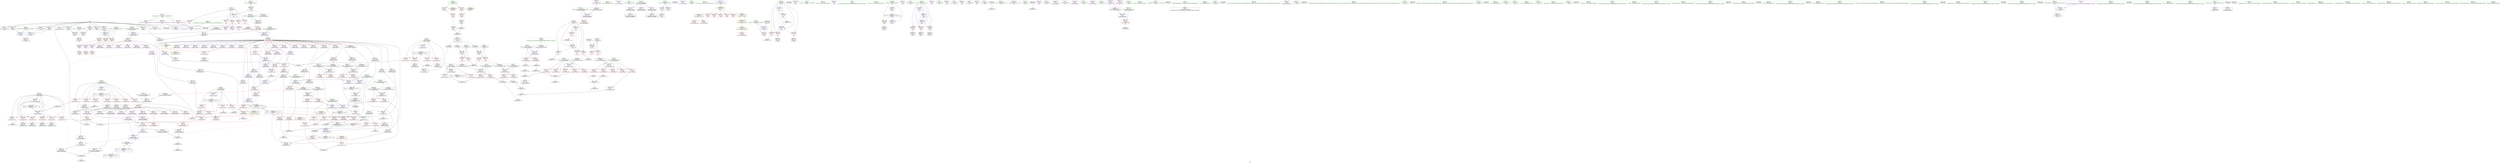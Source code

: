 digraph "SVFG" {
	label="SVFG";

	Node0x55d49fe0f720 [shape=record,color=grey,label="{NodeID: 0\nNullPtr}"];
	Node0x55d49fe0f720 -> Node0x55d49fe353f0[style=solid];
	Node0x55d49fe0f720 -> Node0x55d49fe354f0[style=solid];
	Node0x55d49fe0f720 -> Node0x55d49fe355c0[style=solid];
	Node0x55d49fe0f720 -> Node0x55d49fe35690[style=solid];
	Node0x55d49fe0f720 -> Node0x55d49fe35760[style=solid];
	Node0x55d49fe0f720 -> Node0x55d49fe35830[style=solid];
	Node0x55d49fe0f720 -> Node0x55d49fe35900[style=solid];
	Node0x55d49fe0f720 -> Node0x55d49fe359d0[style=solid];
	Node0x55d49fe0f720 -> Node0x55d49fe35aa0[style=solid];
	Node0x55d49fe0f720 -> Node0x55d49fe35b70[style=solid];
	Node0x55d49fe0f720 -> Node0x55d49fe39430[style=solid];
	Node0x55d49fe0f720 -> Node0x55d49fe3ab20[style=solid];
	Node0x55d49fe0f720 -> Node0x55d49fe572e0[style=solid];
	Node0x55d49fe0f720 -> Node0x55d49fe578e0[style=solid];
	Node0x55d49fe0f720 -> Node0x55d49fe57be0[style=solid];
	Node0x55d49fe55c60 [shape=record,color=grey,label="{NodeID: 609\n627 = Binary(626, 142, )\n}"];
	Node0x55d49fe55c60 -> Node0x55d49fe49550[style=solid];
	Node0x55d49fe49f10 [shape=record,color=blue,label="{NodeID: 443\n733\<--731\nthis.addr\<--this\n_ZN6solver6printfEPKcz\n}"];
	Node0x55d49fe49f10 -> Node0x55d49fe446e0[style=dashed];
	Node0x55d49fe3f740 [shape=record,color=red,label="{NodeID: 277\n165\<--115\n\<--t0.addr\n_Z12print_statusiiddi\n}"];
	Node0x55d49fe3f740 -> Node0x55d49fe55660[style=solid];
	Node0x55d49fe2fb30 [shape=record,color=green,label="{NodeID: 111\n735\<--736\nformat.addr\<--format.addr_field_insensitive\n_ZN6solver6printfEPKcz\n}"];
	Node0x55d49fe2fb30 -> Node0x55d49fe447b0[style=solid];
	Node0x55d49fe2fb30 -> Node0x55d49fe49fe0[style=solid];
	Node0x55d49fe39600 [shape=record,color=blue,label="{NodeID: 388\n113\<--107\nC.addr\<--C\n_Z12print_statusiiddi\n}"];
	Node0x55d49fe39600 -> Node0x55d49fe3f260[style=dashed];
	Node0x55d49fe39600 -> Node0x55d49fe3f330[style=dashed];
	Node0x55d49fe39600 -> Node0x55d49fe3f400[style=dashed];
	Node0x55d49fe39600 -> Node0x55d49fe3f4d0[style=dashed];
	Node0x55d49fe39600 -> Node0x55d49fe3f5a0[style=dashed];
	Node0x55d49fe349c0 [shape=record,color=purple,label="{NodeID: 222\n585\<--509\nD30\<--this1\n_ZN6solver5solveEv\n}"];
	Node0x55d49fe30d80 [shape=record,color=green,label="{NodeID: 56\n190\<--191\nmain\<--main_field_insensitive\n}"];
	Node0x55d49fea4de0 [shape=record,color=black,label="{NodeID: 831\n456 = PHI(368, )\n0th arg _ZN6solver5inputEv }"];
	Node0x55d49fea4de0 -> Node0x55d49fe3abf0[style=solid];
	Node0x55d49fe75f80 [shape=record,color=black,label="{NodeID: 665\nMR_49V_10 = PHI(MR_49V_11, MR_49V_8, )\npts\{337 \}\n|{|<s8>37}}"];
	Node0x55d49fe75f80 -> Node0x55d49fe43360[style=dashed];
	Node0x55d49fe75f80 -> Node0x55d49fe43430[style=dashed];
	Node0x55d49fe75f80 -> Node0x55d49fe43500[style=dashed];
	Node0x55d49fe75f80 -> Node0x55d49fe435d0[style=dashed];
	Node0x55d49fe75f80 -> Node0x55d49fe436a0[style=dashed];
	Node0x55d49fe75f80 -> Node0x55d49fe43770[style=dashed];
	Node0x55d49fe75f80 -> Node0x55d49fe49480[style=dashed];
	Node0x55d49fe75f80 -> Node0x55d49fe6b990[style=dashed];
	Node0x55d49fe75f80:s8 -> Node0x55d49fe7be90[style=dashed,color=red];
	Node0x55d49fe424c0 [shape=record,color=red,label="{NodeID: 333\n610\<--500\n\<--i14\n_ZN6solver5solveEv\n}"];
	Node0x55d49fe424c0 -> Node0x55d49fe37190[style=solid];
	Node0x55d49fe37d20 [shape=record,color=purple,label="{NodeID: 167\n151\<--15\n\<--.str.1\n_Z12print_statusiiddi\n}"];
	Node0x55d49fe2c440 [shape=record,color=green,label="{NodeID: 1\n7\<--1\n__dso_handle\<--dummyObj\nGlob }"];
	Node0x55d49fe55de0 [shape=record,color=grey,label="{NodeID: 610\n632 = Binary(631, 142, )\n}"];
	Node0x55d49fe55de0 -> Node0x55d49fe49620[style=solid];
	Node0x55d49fe49fe0 [shape=record,color=blue,label="{NodeID: 444\n735\<--732\nformat.addr\<--format\n_ZN6solver6printfEPKcz\n}"];
	Node0x55d49fe49fe0 -> Node0x55d49fe447b0[style=dashed];
	Node0x55d49fe3f810 [shape=record,color=red,label="{NodeID: 278\n164\<--117\n\<--t1.addr\n_Z12print_statusiiddi\n}"];
	Node0x55d49fe3f810 -> Node0x55d49fe55660[style=solid];
	Node0x55d49fe2fc00 [shape=record,color=green,label="{NodeID: 112\n737\<--738\nargs\<--args_field_insensitive\n_ZN6solver6printfEPKcz\n}"];
	Node0x55d49fe2fc00 -> Node0x55d49fe3d6c0[style=solid];
	Node0x55d49fe2fc00 -> Node0x55d49fe3d790[style=solid];
	Node0x55d49fe2fc00 -> Node0x55d49fe3d860[style=solid];
	Node0x55d49fe396d0 [shape=record,color=blue,label="{NodeID: 389\n115\<--108\nt0.addr\<--t0\n_Z12print_statusiiddi\n}"];
	Node0x55d49fe396d0 -> Node0x55d49fe3f670[style=dashed];
	Node0x55d49fe396d0 -> Node0x55d49fe3f740[style=dashed];
	Node0x55d49fe34a90 [shape=record,color=purple,label="{NodeID: 223\n588\<--509\narrayidx32\<--this1\n_ZN6solver5solveEv\n}"];
	Node0x55d49fe34a90 -> Node0x55d49fe43430[style=solid];
	Node0x55d49fe30e80 [shape=record,color=green,label="{NodeID: 57\n195\<--196\nretval\<--retval_field_insensitive\nmain\n}"];
	Node0x55d49fe30e80 -> Node0x55d49fe3fcf0[style=solid];
	Node0x55d49fe30e80 -> Node0x55d49fe39a10[style=solid];
	Node0x55d49fea5ca0 [shape=record,color=black,label="{NodeID: 832\n87 = PHI()\n}"];
	Node0x55d49fe42590 [shape=record,color=red,label="{NodeID: 334\n631\<--500\n\<--i14\n_ZN6solver5solveEv\n}"];
	Node0x55d49fe42590 -> Node0x55d49fe55de0[style=solid];
	Node0x55d49fe37df0 [shape=record,color=purple,label="{NodeID: 168\n181\<--17\n\<--.str.2\n_Z12print_statusiiddi\n}"];
	Node0x55d49fe2c2d0 [shape=record,color=green,label="{NodeID: 2\n8\<--1\n.str\<--dummyObj\nGlob }"];
	Node0x55d49fe55f60 [shape=record,color=grey,label="{NodeID: 611\n791 = cmp(790, 766, )\n}"];
	Node0x55d49fe4a0b0 [shape=record,color=blue,label="{NodeID: 445\n748\<--747\nout_p2\<--arraydecay\n_ZN6solver6printfEPKcz\n}"];
	Node0x55d49fe4a0b0 -> Node0x55d49fe44950[style=dashed];
	Node0x55d49fe4a0b0 -> Node0x55d49fe44a20[style=dashed];
	Node0x55d49fe4a0b0 -> Node0x55d49fe44af0[style=dashed];
	Node0x55d49fe4a0b0 -> Node0x55d49fe4a180[style=dashed];
	Node0x55d49fe3f8e0 [shape=record,color=red,label="{NodeID: 279\n168\<--117\n\<--t1.addr\n_Z12print_statusiiddi\n}"];
	Node0x55d49fe3f8e0 -> Node0x55d49fe55060[style=solid];
	Node0x55d49fe2fcd0 [shape=record,color=green,label="{NodeID: 113\n754\<--755\nllvm.va_start\<--llvm.va_start_field_insensitive\n}"];
	Node0x55d49fe7da70 [shape=record,color=yellow,style=double,label="{NodeID: 722\n6V_1 = ENCHI(MR_6V_0)\npts\{1 \}\nFun[_ZN6solver4putsEPKc]|{<s0>40}}"];
	Node0x55d49fe7da70:s0 -> Node0x55d49fe7de20[style=dashed,color=red];
	Node0x55d49fe397a0 [shape=record,color=blue,label="{NodeID: 390\n117\<--109\nt1.addr\<--t1\n_Z12print_statusiiddi\n}"];
	Node0x55d49fe397a0 -> Node0x55d49fe3f810[style=dashed];
	Node0x55d49fe397a0 -> Node0x55d49fe3f8e0[style=dashed];
	Node0x55d49fe34b60 [shape=record,color=purple,label="{NodeID: 224\n592\<--509\nD34\<--this1\n_ZN6solver5solveEv\n}"];
	Node0x55d49fe30f50 [shape=record,color=green,label="{NodeID: 58\n197\<--198\nargc.addr\<--argc.addr_field_insensitive\nmain\n}"];
	Node0x55d49fe30f50 -> Node0x55d49fe3fdc0[style=solid];
	Node0x55d49fe30f50 -> Node0x55d49fe39ae0[style=solid];
	Node0x55d49fea5da0 [shape=record,color=black,label="{NodeID: 833\n382 = PHI()\n}"];
	Node0x55d49fe42660 [shape=record,color=red,label="{NodeID: 335\n572\<--502\n\<--l\n_ZN6solver5solveEv\n}"];
	Node0x55d49fe42660 -> Node0x55d49fe56e60[style=solid];
	Node0x55d49fe37ec0 [shape=record,color=purple,label="{NodeID: 169\n240\<--19\n\<--.str.3\nmain\n}"];
	Node0x55d49fe2c520 [shape=record,color=green,label="{NodeID: 3\n12\<--1\n_ZZ12print_statusiiddiE1L\<--dummyObj\nGlob }"];
	Node0x55d49fe560e0 [shape=record,color=grey,label="{NodeID: 612\n539 = cmp(536, 538, )\n}"];
	Node0x55d49fe4a180 [shape=record,color=blue,label="{NodeID: 446\n774\<--777\nout_p10\<--add.ptr\n_ZN6solver6printfEPKcz\n|{|<s1>40}}"];
	Node0x55d49fe4a180 -> Node0x55d49fe44bc0[style=dashed];
	Node0x55d49fe4a180:s1 -> Node0x55d49fe46590[style=dashed,color=blue];
	Node0x55d49fe3f9b0 [shape=record,color=red,label="{NodeID: 280\n140\<--119\n\<--nth.addr\n_Z12print_statusiiddi\n}"];
	Node0x55d49fe3f9b0 -> Node0x55d49fe53860[style=solid];
	Node0x55d49fe2fdd0 [shape=record,color=green,label="{NodeID: 114\n772\<--773\nvsnprintf\<--vsnprintf_field_insensitive\n}"];
	Node0x55d49fe7db80 [shape=record,color=yellow,style=double,label="{NodeID: 723\n49V_1 = ENCHI(MR_49V_0)\npts\{337 \}\nFun[_ZN6solver4putsEPKc]|{<s0>40|<s1>40|<s2>40|<s3>40|<s4>40|<s5>40}}"];
	Node0x55d49fe7db80:s0 -> Node0x55d49fe44880[style=dashed,color=red];
	Node0x55d49fe7db80:s1 -> Node0x55d49fe44950[style=dashed,color=red];
	Node0x55d49fe7db80:s2 -> Node0x55d49fe44a20[style=dashed,color=red];
	Node0x55d49fe7db80:s3 -> Node0x55d49fe44af0[style=dashed,color=red];
	Node0x55d49fe7db80:s4 -> Node0x55d49fe4a0b0[style=dashed,color=red];
	Node0x55d49fe7db80:s5 -> Node0x55d49fe4a180[style=dashed,color=red];
	Node0x55d49fe39870 [shape=record,color=blue,label="{NodeID: 391\n119\<--110\nnth.addr\<--nth\n_Z12print_statusiiddi\n}"];
	Node0x55d49fe39870 -> Node0x55d49fe3f9b0[style=dashed];
	Node0x55d49fe39870 -> Node0x55d49fe3fa80[style=dashed];
	Node0x55d49fe34c30 [shape=record,color=purple,label="{NodeID: 225\n595\<--509\narrayidx36\<--this1\n_ZN6solver5solveEv\n}"];
	Node0x55d49fe34c30 -> Node0x55d49fe43500[style=solid];
	Node0x55d49fe31020 [shape=record,color=green,label="{NodeID: 59\n199\<--200\nargv.addr\<--argv.addr_field_insensitive\nmain\n}"];
	Node0x55d49fe31020 -> Node0x55d49fe3fe90[style=solid];
	Node0x55d49fe31020 -> Node0x55d49fe3ff60[style=solid];
	Node0x55d49fe31020 -> Node0x55d49fe40030[style=solid];
	Node0x55d49fe31020 -> Node0x55d49fe39bb0[style=solid];
	Node0x55d49fe6b680 [shape=record,color=black,label="{NodeID: 668\nMR_57V_3 = PHI(MR_57V_4, MR_57V_2, )\npts\{460 \}\n}"];
	Node0x55d49fe6b680 -> Node0x55d49fe41960[style=dashed];
	Node0x55d49fe6b680 -> Node0x55d49fe41a30[style=dashed];
	Node0x55d49fe6b680 -> Node0x55d49fe41b00[style=dashed];
	Node0x55d49fe6b680 -> Node0x55d49fe41bd0[style=dashed];
	Node0x55d49fe6b680 -> Node0x55d49fe3ad90[style=dashed];
	Node0x55d49fe42730 [shape=record,color=red,label="{NodeID: 336\n590\<--502\n\<--l\n_ZN6solver5solveEv\n}"];
	Node0x55d49fe42730 -> Node0x55d49fe557e0[style=solid];
	Node0x55d49fe37f90 [shape=record,color=purple,label="{NodeID: 170\n255\<--21\n\<--.str.4\nmain\n}"];
	Node0x55d49fe2c5b0 [shape=record,color=green,label="{NodeID: 4\n13\<--1\n\<--dummyObj\nCan only get source location for instruction, argument, global var or function.}"];
	Node0x55d49fe56260 [shape=record,color=grey,label="{NodeID: 613\n146 = cmp(145, 136, )\n}"];
	Node0x55d49fe3fa80 [shape=record,color=red,label="{NodeID: 281\n171\<--119\n\<--nth.addr\n_Z12print_statusiiddi\n}"];
	Node0x55d49fe3fa80 -> Node0x55d49fe551e0[style=solid];
	Node0x55d49fe351f0 [shape=record,color=green,label="{NodeID: 115\n782\<--783\nllvm.va_end\<--llvm.va_end_field_insensitive\n}"];
	Node0x55d49fe39940 [shape=record,color=blue,label="{NodeID: 392\n121\<--156\nt\<--call7\n_Z12print_statusiiddi\n}"];
	Node0x55d49fe39940 -> Node0x55d49fe3fb50[style=dashed];
	Node0x55d49fe39940 -> Node0x55d49fe3fc20[style=dashed];
	Node0x55d49fe39940 -> Node0x55d49fe6f680[style=dashed];
	Node0x55d49fe34d00 [shape=record,color=purple,label="{NodeID: 226\n600\<--509\nma40\<--this1\n_ZN6solver5solveEv\n}"];
	Node0x55d49fe310f0 [shape=record,color=green,label="{NodeID: 60\n201\<--202\nparallel\<--parallel_field_insensitive\nmain\n}"];
	Node0x55d49fe310f0 -> Node0x55d49fe40100[style=solid];
	Node0x55d49fe310f0 -> Node0x55d49fe39c80[style=solid];
	Node0x55d49fe310f0 -> Node0x55d49fe39fc0[style=solid];
	Node0x55d49fe42800 [shape=record,color=red,label="{NodeID: 337\n580\<--504\n\<--j\n_ZN6solver5solveEv\n}"];
	Node0x55d49fe42800 -> Node0x55d49fe56fe0[style=solid];
	Node0x55d49fe38060 [shape=record,color=purple,label="{NodeID: 171\n265\<--23\n\<--.str.5\nmain\n}"];
	Node0x55d49fe2ce50 [shape=record,color=green,label="{NodeID: 5\n14\<--1\nstderr\<--dummyObj\nGlob }"];
	Node0x55d49fe563e0 [shape=record,color=grey,label="{NodeID: 614\n678 = cmp(675, 677, )\n}"];
	Node0x55d49fe3fb50 [shape=record,color=red,label="{NodeID: 282\n161\<--121\n\<--t\n_Z12print_statusiiddi\n}"];
	Node0x55d49fe3fb50 -> Node0x55d49fe52de0[style=solid];
	Node0x55d49fe352f0 [shape=record,color=green,label="{NodeID: 116\n53\<--808\n_GLOBAL__sub_I_iwi_0_0.cpp\<--_GLOBAL__sub_I_iwi_0_0.cpp_field_insensitive\n}"];
	Node0x55d49fe352f0 -> Node0x55d49fe39330[style=solid];
	Node0x55d49fe39a10 [shape=record,color=blue,label="{NodeID: 393\n195\<--136\nretval\<--\nmain\n}"];
	Node0x55d49fe34dd0 [shape=record,color=purple,label="{NodeID: 227\n603\<--509\narrayidx42\<--this1\n_ZN6solver5solveEv\n|{<s0>37}}"];
	Node0x55d49fe34dd0:s0 -> Node0x55d49fea4120[style=solid,color=red];
	Node0x55d49fe311c0 [shape=record,color=green,label="{NodeID: 61\n203\<--204\nstatus\<--status_field_insensitive\nmain\n}"];
	Node0x55d49fe311c0 -> Node0x55d49fe401d0[style=solid];
	Node0x55d49fe311c0 -> Node0x55d49fe402a0[style=solid];
	Node0x55d49fe311c0 -> Node0x55d49fe40370[style=solid];
	Node0x55d49fe311c0 -> Node0x55d49fe39d50[style=solid];
	Node0x55d49fe311c0 -> Node0x55d49fe39ef0[style=solid];
	Node0x55d49fe311c0 -> Node0x55d49fe3a090[style=solid];
	Node0x55d49fe428d0 [shape=record,color=red,label="{NodeID: 338\n593\<--504\n\<--j\n_ZN6solver5solveEv\n}"];
	Node0x55d49fe428d0 -> Node0x55d49fe36f20[style=solid];
	Node0x55d49fe38130 [shape=record,color=purple,label="{NodeID: 172\n289\<--25\n\<--.str.6\nmain\n}"];
	Node0x55d49fe2cee0 [shape=record,color=green,label="{NodeID: 6\n15\<--1\n.str.1\<--dummyObj\nGlob }"];
	Node0x55d49fe56560 [shape=record,color=grey,label="{NodeID: 615\n135 = cmp(134, 136, )\n}"];
	Node0x55d49fe3fc20 [shape=record,color=red,label="{NodeID: 283\n167\<--121\n\<--t\n_Z12print_statusiiddi\n}"];
	Node0x55d49fe3fc20 -> Node0x55d49fe55060[style=solid];
	Node0x55d49fe353f0 [shape=record,color=black,label="{NodeID: 117\n2\<--3\ndummyVal\<--dummyVal\n}"];
	Node0x55d49fe7de20 [shape=record,color=yellow,style=double,label="{NodeID: 726\n6V_1 = ENCHI(MR_6V_0)\npts\{1 \}\nFun[_ZN6solver6printfEPKcz]}"];
	Node0x55d49fe7de20 -> Node0x55d49fe3eb10[style=dashed];
	Node0x55d49fe39ae0 [shape=record,color=blue,label="{NodeID: 394\n197\<--193\nargc.addr\<--argc\nmain\n}"];
	Node0x55d49fe39ae0 -> Node0x55d49fe3fdc0[style=dashed];
	Node0x55d49fe34ea0 [shape=record,color=purple,label="{NodeID: 228\n604\<--509\nD43\<--this1\n_ZN6solver5solveEv\n}"];
	Node0x55d49fe31290 [shape=record,color=green,label="{NodeID: 62\n205\<--206\ni\<--i_field_insensitive\nmain\n}"];
	Node0x55d49fe31290 -> Node0x55d49fe40440[style=solid];
	Node0x55d49fe31290 -> Node0x55d49fe40510[style=solid];
	Node0x55d49fe31290 -> Node0x55d49fe405e0[style=solid];
	Node0x55d49fe31290 -> Node0x55d49fe406b0[style=solid];
	Node0x55d49fe31290 -> Node0x55d49fe39e20[style=solid];
	Node0x55d49fe31290 -> Node0x55d49fe3a160[style=solid];
	Node0x55d49fe785c0 [shape=record,color=black,label="{NodeID: 671\nMR_49V_4 = PHI(MR_49V_6, MR_49V_1, )\npts\{337 \}\n|{<s0>22}}"];
	Node0x55d49fe785c0:s0 -> Node0x55d49fe3ab20[style=dashed,color=red];
	Node0x55d49fe429a0 [shape=record,color=red,label="{NodeID: 339\n601\<--504\n\<--j\n_ZN6solver5solveEv\n}"];
	Node0x55d49fe429a0 -> Node0x55d49fe36ff0[style=solid];
	Node0x55d49fe38200 [shape=record,color=purple,label="{NodeID: 173\n312\<--28\n\<--.str.7\nmain\n}"];
	Node0x55d49fe2cf70 [shape=record,color=green,label="{NodeID: 7\n17\<--1\n.str.2\<--dummyObj\nGlob }"];
	Node0x55d49fe566e0 [shape=record,color=grey,label="{NodeID: 616\n129 = cmp(128, 13, )\n}"];
	Node0x55d49fe3fcf0 [shape=record,color=red,label="{NodeID: 284\n411\<--195\n\<--retval\nmain\n}"];
	Node0x55d49fe3fcf0 -> Node0x55d49fe367d0[style=solid];
	Node0x55d49fe354f0 [shape=record,color=black,label="{NodeID: 118\n194\<--3\nargv\<--dummyVal\nmain\n1st arg main }"];
	Node0x55d49fe354f0 -> Node0x55d49fe39bb0[style=solid];
	Node0x55d49fe39bb0 [shape=record,color=blue,label="{NodeID: 395\n199\<--194\nargv.addr\<--argv\nmain\n}"];
	Node0x55d49fe39bb0 -> Node0x55d49fe3fe90[style=dashed];
	Node0x55d49fe39bb0 -> Node0x55d49fe3ff60[style=dashed];
	Node0x55d49fe39bb0 -> Node0x55d49fe40030[style=dashed];
	Node0x55d49fe34f70 [shape=record,color=purple,label="{NodeID: 229\n607\<--509\narrayidx45\<--this1\n_ZN6solver5solveEv\n}"];
	Node0x55d49fe34f70 -> Node0x55d49fe435d0[style=solid];
	Node0x55d49fe31360 [shape=record,color=green,label="{NodeID: 63\n207\<--208\nt0\<--t0_field_insensitive\nmain\n}"];
	Node0x55d49fe31360 -> Node0x55d49fe40780[style=solid];
	Node0x55d49fe31360 -> Node0x55d49fe40850[style=solid];
	Node0x55d49fe31360 -> Node0x55d49fe3a230[style=solid];
	Node0x55d49fe78a90 [shape=record,color=black,label="{NodeID: 672\nMR_49V_13 = PHI(MR_49V_14, MR_49V_12, )\npts\{337 \}\n|{<s0>26}}"];
	Node0x55d49fe78a90:s0 -> Node0x55d49fe785c0[style=dashed,color=blue];
	Node0x55d49fe42a70 [shape=record,color=red,label="{NodeID: 340\n605\<--504\n\<--j\n_ZN6solver5solveEv\n}"];
	Node0x55d49fe42a70 -> Node0x55d49fe370c0[style=solid];
	Node0x55d49fe382d0 [shape=record,color=purple,label="{NodeID: 174\n350\<--30\n\<--.str.8\nmain\n}"];
	Node0x55d49fe2d000 [shape=record,color=green,label="{NodeID: 8\n19\<--1\n.str.3\<--dummyObj\nGlob }"];
	Node0x55d49fe56860 [shape=record,color=grey,label="{NodeID: 617\n233 = cmp(231, 232, )\n}"];
	Node0x55d49fe3fdc0 [shape=record,color=red,label="{NodeID: 285\n232\<--197\n\<--argc.addr\nmain\n}"];
	Node0x55d49fe3fdc0 -> Node0x55d49fe56860[style=solid];
	Node0x55d49fe355c0 [shape=record,color=black,label="{NodeID: 119\n315\<--3\n\<--dummyVal\nmain\n}"];
	Node0x55d49fe39c80 [shape=record,color=blue,label="{NodeID: 396\n201\<--227\nparallel\<--\nmain\n}"];
	Node0x55d49fe39c80 -> Node0x55d49fe79990[style=dashed];
	Node0x55d49fe35040 [shape=record,color=purple,label="{NodeID: 230\n609\<--509\nD46\<--this1\n_ZN6solver5solveEv\n}"];
	Node0x55d49fe31430 [shape=record,color=green,label="{NodeID: 64\n209\<--210\nt1\<--t1_field_insensitive\nmain\n}"];
	Node0x55d49fe31430 -> Node0x55d49fe40920[style=solid];
	Node0x55d49fe31430 -> Node0x55d49fe409f0[style=solid];
	Node0x55d49fe31430 -> Node0x55d49fe3a300[style=solid];
	Node0x55d49fe42b40 [shape=record,color=red,label="{NodeID: 341\n621\<--504\n\<--j\n_ZN6solver5solveEv\n}"];
	Node0x55d49fe42b40 -> Node0x55d49fe37260[style=solid];
	Node0x55d49fe383a0 [shape=record,color=purple,label="{NodeID: 175\n351\<--32\n\<--.str.9\nmain\n}"];
	Node0x55d49fe2d090 [shape=record,color=green,label="{NodeID: 9\n21\<--1\n.str.4\<--dummyObj\nGlob }"];
	Node0x55d49fe569e0 [shape=record,color=grey,label="{NodeID: 618\n244 = cmp(241, 136, )\n}"];
	Node0x55d49fe3fe90 [shape=record,color=red,label="{NodeID: 286\n235\<--199\n\<--argv.addr\nmain\n}"];
	Node0x55d49fe3fe90 -> Node0x55d49fe3e2f0[style=solid];
	Node0x55d49fe35690 [shape=record,color=black,label="{NodeID: 120\n316\<--3\n\<--dummyVal\nmain\n}"];
	Node0x55d49fe35690 -> Node0x55d49fe3a4a0[style=solid];
	Node0x55d49fe39d50 [shape=record,color=blue,label="{NodeID: 397\n203\<--227\nstatus\<--\nmain\n}"];
	Node0x55d49fe39d50 -> Node0x55d49fe401d0[style=dashed];
	Node0x55d49fe39d50 -> Node0x55d49fe402a0[style=dashed];
	Node0x55d49fe39d50 -> Node0x55d49fe40370[style=dashed];
	Node0x55d49fe39d50 -> Node0x55d49fe39ef0[style=dashed];
	Node0x55d49fe39d50 -> Node0x55d49fe3a090[style=dashed];
	Node0x55d49fe3d220 [shape=record,color=purple,label="{NodeID: 231\n612\<--509\narrayidx48\<--this1\n_ZN6solver5solveEv\n}"];
	Node0x55d49fe3d220 -> Node0x55d49fe436a0[style=solid];
	Node0x55d49fe31500 [shape=record,color=green,label="{NodeID: 65\n211\<--212\ntmp\<--tmp_field_insensitive\nmain\n}"];
	Node0x55d49fe42c10 [shape=record,color=red,label="{NodeID: 342\n626\<--504\n\<--j\n_ZN6solver5solveEv\n}"];
	Node0x55d49fe42c10 -> Node0x55d49fe55c60[style=solid];
	Node0x55d49fe38470 [shape=record,color=purple,label="{NodeID: 176\n352\<--34\n\<--__PRETTY_FUNCTION__.main\nmain\n}"];
	Node0x55d49fe2d120 [shape=record,color=green,label="{NodeID: 10\n23\<--1\n.str.5\<--dummyObj\nGlob }"];
	Node0x55d49fe56b60 [shape=record,color=grey,label="{NodeID: 619\n257 = cmp(256, 136, )\n}"];
	Node0x55d49fe3ff60 [shape=record,color=red,label="{NodeID: 287\n250\<--199\n\<--argv.addr\nmain\n}"];
	Node0x55d49fe3ff60 -> Node0x55d49fe3e3c0[style=solid];
	Node0x55d49fe35760 [shape=record,color=black,label="{NodeID: 121\n318\<--3\n\<--dummyVal\nmain\n}"];
	Node0x55d49fe35760 -> Node0x55d49fe3a570[style=solid];
	Node0x55d49fe39e20 [shape=record,color=blue,label="{NodeID: 398\n205\<--142\ni\<--\nmain\n}"];
	Node0x55d49fe39e20 -> Node0x55d49fe40440[style=dashed];
	Node0x55d49fe39e20 -> Node0x55d49fe40510[style=dashed];
	Node0x55d49fe39e20 -> Node0x55d49fe405e0[style=dashed];
	Node0x55d49fe39e20 -> Node0x55d49fe406b0[style=dashed];
	Node0x55d49fe39e20 -> Node0x55d49fe3a160[style=dashed];
	Node0x55d49fe3d2b0 [shape=record,color=purple,label="{NodeID: 232\n620\<--509\nma50\<--this1\n_ZN6solver5solveEv\n}"];
	Node0x55d49fe315d0 [shape=record,color=green,label="{NodeID: 66\n213\<--214\nexn.slot\<--exn.slot_field_insensitive\nmain\n}"];
	Node0x55d49fe315d0 -> Node0x55d49fe40ac0[style=solid];
	Node0x55d49fe315d0 -> Node0x55d49fe3a4a0[style=solid];
	Node0x55d49fe315d0 -> Node0x55d49fe3a7e0[style=solid];
	Node0x55d49fe79990 [shape=record,color=black,label="{NodeID: 675\nMR_29V_3 = PHI(MR_29V_5, MR_29V_2, )\npts\{202 \}\n}"];
	Node0x55d49fe79990 -> Node0x55d49fe40100[style=dashed];
	Node0x55d49fe79990 -> Node0x55d49fe39fc0[style=dashed];
	Node0x55d49fe79990 -> Node0x55d49fe79990[style=dashed];
	Node0x55d49fe42ce0 [shape=record,color=red,label="{NodeID: 343\n511\<--510\n\<--R\n_ZN6solver5solveEv\n}"];
	Node0x55d49fe42ce0 -> Node0x55d49fe3af30[style=solid];
	Node0x55d49fe38540 [shape=record,color=purple,label="{NodeID: 177\n402\<--37\n\<--.str.10\nmain\n}"];
	Node0x55d49fe2d1b0 [shape=record,color=green,label="{NodeID: 11\n25\<--1\n.str.6\<--dummyObj\nGlob }"];
	Node0x55d49fe462d0 [shape=record,color=yellow,style=double,label="{NodeID: 786\n49V_5 = CSCHI(MR_49V_4)\npts\{337 \}\nCS[]|{<s0>25|<s1>26|<s2>26|<s3>26}}"];
	Node0x55d49fe462d0:s0 -> Node0x55d49fe7e2e0[style=dashed,color=red];
	Node0x55d49fe462d0:s1 -> Node0x55d49fe42ce0[style=dashed,color=red];
	Node0x55d49fe462d0:s2 -> Node0x55d49fe42db0[style=dashed,color=red];
	Node0x55d49fe462d0:s3 -> Node0x55d49fe3af30[style=dashed,color=red];
	Node0x55d49fe56ce0 [shape=record,color=grey,label="{NodeID: 620\n473 = cmp(470, 472, )\n}"];
	Node0x55d49fe40030 [shape=record,color=red,label="{NodeID: 288\n262\<--199\n\<--argv.addr\nmain\n}"];
	Node0x55d49fe40030 -> Node0x55d49fe39060[style=solid];
	Node0x55d49fe35830 [shape=record,color=black,label="{NodeID: 122\n358\<--3\n\<--dummyVal\nmain\n}"];
	Node0x55d49fe7e2e0 [shape=record,color=yellow,style=double,label="{NodeID: 731\n49V_1 = ENCHI(MR_49V_0)\npts\{337 \}\nFun[_ZN6solver5inputEv]}"];
	Node0x55d49fe7e2e0 -> Node0x55d49fe41ca0[style=dashed];
	Node0x55d49fe39ef0 [shape=record,color=blue,label="{NodeID: 399\n203\<--247\nstatus\<--\nmain\n}"];
	Node0x55d49fe39ef0 -> Node0x55d49fe401d0[style=dashed];
	Node0x55d49fe39ef0 -> Node0x55d49fe402a0[style=dashed];
	Node0x55d49fe39ef0 -> Node0x55d49fe40370[style=dashed];
	Node0x55d49fe39ef0 -> Node0x55d49fe39ef0[style=dashed];
	Node0x55d49fe39ef0 -> Node0x55d49fe3a090[style=dashed];
	Node0x55d49fe3d380 [shape=record,color=purple,label="{NodeID: 233\n623\<--509\narrayidx52\<--this1\n_ZN6solver5solveEv\n}"];
	Node0x55d49fe3d380 -> Node0x55d49fe49480[style=solid];
	Node0x55d49fe316a0 [shape=record,color=green,label="{NodeID: 67\n215\<--216\nehselector.slot\<--ehselector.slot_field_insensitive\nmain\n}"];
	Node0x55d49fe316a0 -> Node0x55d49fe40b90[style=solid];
	Node0x55d49fe316a0 -> Node0x55d49fe3a570[style=solid];
	Node0x55d49fe316a0 -> Node0x55d49fe3a8b0[style=solid];
	Node0x55d49fe42db0 [shape=record,color=red,label="{NodeID: 344\n514\<--513\n\<--N\n_ZN6solver5solveEv\n}"];
	Node0x55d49fe42db0 -> Node0x55d49fe36a40[style=solid];
	Node0x55d49fe38610 [shape=record,color=purple,label="{NodeID: 178\n464\<--39\n\<--.str.11\n_ZN6solver5inputEv\n}"];
	Node0x55d49fe2d2b0 [shape=record,color=green,label="{NodeID: 12\n27\<--1\n_ZSt3cin\<--dummyObj\nGlob }"];
	Node0x55d49fe56e60 [shape=record,color=grey,label="{NodeID: 621\n573 = cmp(572, 546, )\n}"];
	Node0x55d49fe40100 [shape=record,color=red,label="{NodeID: 289\n305\<--201\n\<--parallel\nmain\n}"];
	Node0x55d49fe40100 -> Node0x55d49fe363c0[style=solid];
	Node0x55d49fe35900 [shape=record,color=black,label="{NodeID: 123\n359\<--3\n\<--dummyVal\nmain\n}"];
	Node0x55d49fe35900 -> Node0x55d49fe3a7e0[style=solid];
	Node0x55d49fe39fc0 [shape=record,color=blue,label="{NodeID: 400\n201\<--247\nparallel\<--\nmain\n}"];
	Node0x55d49fe39fc0 -> Node0x55d49fe79990[style=dashed];
	Node0x55d49fe3d450 [shape=record,color=purple,label="{NodeID: 234\n635\<--509\nma59\<--this1\n_ZN6solver5solveEv\n}"];
	Node0x55d49fe31770 [shape=record,color=green,label="{NodeID: 68\n217\<--218\nC\<--C_field_insensitive\nmain\n}"];
	Node0x55d49fe31770 -> Node0x55d49fe40c60[style=solid];
	Node0x55d49fe31770 -> Node0x55d49fe40d30[style=solid];
	Node0x55d49fe31770 -> Node0x55d49fe3a3d0[style=solid];
	Node0x55d49fe42e80 [shape=record,color=red,label="{NodeID: 345\n520\<--519\n\<--N2\n_ZN6solver5solveEv\n}"];
	Node0x55d49fe42e80 -> Node0x55d49fe36b10[style=solid];
	Node0x55d49fe386e0 [shape=record,color=purple,label="{NodeID: 179\n491\<--39\n\<--.str.11\n_ZN6solver5inputEv\n}"];
	Node0x55d49fe2d3b0 [shape=record,color=green,label="{NodeID: 13\n28\<--1\n.str.7\<--dummyObj\nGlob }"];
	Node0x55d49fe46590 [shape=record,color=yellow,style=double,label="{NodeID: 788\n49V_2 = CSCHI(MR_49V_1)\npts\{337 \}\nCS[]|{<s0>38|<s1>39}}"];
	Node0x55d49fe46590:s0 -> Node0x55d49fe78a90[style=dashed,color=blue];
	Node0x55d49fe46590:s1 -> Node0x55d49fe78a90[style=dashed,color=blue];
	Node0x55d49fe56fe0 [shape=record,color=grey,label="{NodeID: 622\n583 = cmp(580, 582, )\n}"];
	Node0x55d49fe401d0 [shape=record,color=red,label="{NodeID: 290\n282\<--203\n\<--status\nmain\n}"];
	Node0x55d49fe401d0 -> Node0x55d49fe362f0[style=solid];
	Node0x55d49fe359d0 [shape=record,color=black,label="{NodeID: 124\n361\<--3\n\<--dummyVal\nmain\n}"];
	Node0x55d49fe359d0 -> Node0x55d49fe3a8b0[style=solid];
	Node0x55d49fe3a090 [shape=record,color=blue,label="{NodeID: 401\n203\<--247\nstatus\<--\nmain\n}"];
	Node0x55d49fe3a090 -> Node0x55d49fe401d0[style=dashed];
	Node0x55d49fe3a090 -> Node0x55d49fe402a0[style=dashed];
	Node0x55d49fe3a090 -> Node0x55d49fe40370[style=dashed];
	Node0x55d49fe3a090 -> Node0x55d49fe39ef0[style=dashed];
	Node0x55d49fe3a090 -> Node0x55d49fe3a090[style=dashed];
	Node0x55d49fe3d520 [shape=record,color=purple,label="{NodeID: 235\n636\<--509\nN60\<--this1\n_ZN6solver5solveEv\n}"];
	Node0x55d49fe3d520 -> Node0x55d49fe43840[style=solid];
	Node0x55d49fe31840 [shape=record,color=green,label="{NodeID: 69\n219\<--220\nc\<--c_field_insensitive\nmain\n}"];
	Node0x55d49fe31840 -> Node0x55d49fe40e00[style=solid];
	Node0x55d49fe31840 -> Node0x55d49fe40ed0[style=solid];
	Node0x55d49fe31840 -> Node0x55d49fe40fa0[style=solid];
	Node0x55d49fe31840 -> Node0x55d49fe41070[style=solid];
	Node0x55d49fe31840 -> Node0x55d49fe3a640[style=solid];
	Node0x55d49fe31840 -> Node0x55d49fe3a980[style=solid];
	Node0x55d49fe7a890 [shape=record,color=yellow,style=double,label="{NodeID: 678\n6V_1 = ENCHI(MR_6V_0)\npts\{1 \}\nFun[_Z12print_statusiiddi]}"];
	Node0x55d49fe7a890 -> Node0x55d49fe3e630[style=dashed];
	Node0x55d49fe7a890 -> Node0x55d49fe3e700[style=dashed];
	Node0x55d49fe42f50 [shape=record,color=red,label="{NodeID: 346\n525\<--524\n\<--N5\n_ZN6solver5solveEv\n}"];
	Node0x55d49fe42f50 -> Node0x55d49fe53b60[style=solid];
	Node0x55d49fe387b0 [shape=record,color=purple,label="{NodeID: 180\n483\<--41\n\<--.str.12\n_ZN6solver5inputEv\n}"];
	Node0x55d49fe2d4b0 [shape=record,color=green,label="{NodeID: 14\n30\<--1\n.str.8\<--dummyObj\nGlob }"];
	Node0x55d49fe57160 [shape=record,color=grey,label="{NodeID: 623\n557 = cmp(554, 556, )\n}"];
	Node0x55d49fe402a0 [shape=record,color=red,label="{NodeID: 291\n308\<--203\n\<--status\nmain\n}"];
	Node0x55d49fe402a0 -> Node0x55d49fe36490[style=solid];
	Node0x55d49fe35aa0 [shape=record,color=black,label="{NodeID: 125\n415\<--3\nlpad.val\<--dummyVal\nmain\n}"];
	Node0x55d49fe3a160 [shape=record,color=blue,label="{NodeID: 402\n205\<--274\ni\<--inc\nmain\n}"];
	Node0x55d49fe3a160 -> Node0x55d49fe40440[style=dashed];
	Node0x55d49fe3a160 -> Node0x55d49fe40510[style=dashed];
	Node0x55d49fe3a160 -> Node0x55d49fe405e0[style=dashed];
	Node0x55d49fe3a160 -> Node0x55d49fe406b0[style=dashed];
	Node0x55d49fe3a160 -> Node0x55d49fe3a160[style=dashed];
	Node0x55d49fe3d5f0 [shape=record,color=purple,label="{NodeID: 236\n640\<--509\narrayidx63\<--this1\n_ZN6solver5solveEv\n}"];
	Node0x55d49fe3d5f0 -> Node0x55d49fe43910[style=solid];
	Node0x55d49fe31910 [shape=record,color=green,label="{NodeID: 70\n221\<--222\ns\<--s_field_insensitive\nmain\n}"];
	Node0x55d49fe31910 -> Node0x55d49fe41140[style=solid];
	Node0x55d49fe31910 -> Node0x55d49fe41210[style=solid];
	Node0x55d49fe31910 -> Node0x55d49fe412e0[style=solid];
	Node0x55d49fe31910 -> Node0x55d49fe413b0[style=solid];
	Node0x55d49fe31910 -> Node0x55d49fe41480[style=solid];
	Node0x55d49fe31910 -> Node0x55d49fe3a710[style=solid];
	Node0x55d49fe43020 [shape=record,color=red,label="{NodeID: 347\n530\<--529\n\<--arrayidx7\n_ZN6solver5solveEv\n}"];
	Node0x55d49fe43020 -> Node0x55d49fe48e40[style=solid];
	Node0x55d49fe38880 [shape=record,color=purple,label="{NodeID: 181\n644\<--43\n\<--.str.13\n_ZN6solver5solveEv\n|{<s0>38}}"];
	Node0x55d49fe38880:s0 -> Node0x55d49fea4930[style=solid,color=red];
	Node0x55d49fe2d5b0 [shape=record,color=green,label="{NodeID: 15\n32\<--1\n.str.9\<--dummyObj\nGlob }"];
	Node0x55d49fe572e0 [shape=record,color=grey,label="{NodeID: 624\n390 = cmp(389, 3, )\n}"];
	Node0x55d49fe40370 [shape=record,color=red,label="{NodeID: 292\n327\<--203\n\<--status\nmain\n}"];
	Node0x55d49fe40370 -> Node0x55d49fe36560[style=solid];
	Node0x55d49fe35b70 [shape=record,color=black,label="{NodeID: 126\n416\<--3\nlpad.val51\<--dummyVal\nmain\n}"];
	Node0x55d49fe3a230 [shape=record,color=blue,label="{NodeID: 403\n207\<--277\nt0\<--call11\nmain\n}"];
	Node0x55d49fe3a230 -> Node0x55d49fe40780[style=dashed];
	Node0x55d49fe3a230 -> Node0x55d49fe40850[style=dashed];
	Node0x55d49fe3d6c0 [shape=record,color=purple,label="{NodeID: 237\n751\<--737\narraydecay3\<--args\n_ZN6solver6printfEPKcz\n}"];
	Node0x55d49fe3d6c0 -> Node0x55d49fe375a0[style=solid];
	Node0x55d49fe319e0 [shape=record,color=green,label="{NodeID: 71\n242\<--243\nstrcmp\<--strcmp_field_insensitive\n}"];
	Node0x55d49fe430f0 [shape=record,color=red,label="{NodeID: 348\n538\<--537\n\<--N9\n_ZN6solver5solveEv\n}"];
	Node0x55d49fe430f0 -> Node0x55d49fe560e0[style=solid];
	Node0x55d49fe38950 [shape=record,color=purple,label="{NodeID: 182\n649\<--45\n\<--.str.14\n_ZN6solver5solveEv\n|{<s0>39}}"];
	Node0x55d49fe38950:s0 -> Node0x55d49fea4930[style=solid,color=red];
	Node0x55d49fe2d6b0 [shape=record,color=green,label="{NodeID: 16\n34\<--1\n__PRETTY_FUNCTION__.main\<--dummyObj\nGlob }"];
	Node0x55d49fb28910 [shape=record,color=black,label="{NodeID: 791\n182 = PHI()\n}"];
	Node0x55d49fe57460 [shape=record,color=grey,label="{NodeID: 625\n325 = cmp(323, 324, )\n}"];
	Node0x55d49fe40440 [shape=record,color=red,label="{NodeID: 293\n231\<--205\n\<--i\nmain\n}"];
	Node0x55d49fe40440 -> Node0x55d49fe56860[style=solid];
	Node0x55d49fe35c40 [shape=record,color=black,label="{NodeID: 127\n64\<--65\n\<--_ZNSt8ios_base4InitD1Ev\nCan only get source location for instruction, argument, global var or function.}"];
	Node0x55d49fe3a300 [shape=record,color=blue,label="{NodeID: 404\n209\<--280\nt1\<--call12\nmain\n}"];
	Node0x55d49fe3a300 -> Node0x55d49fe40920[style=dashed];
	Node0x55d49fe3a300 -> Node0x55d49fe409f0[style=dashed];
	Node0x55d49fe3d790 [shape=record,color=purple,label="{NodeID: 238\n770\<--737\narraydecay9\<--args\n_ZN6solver6printfEPKcz\n}"];
	Node0x55d49fe31ae0 [shape=record,color=green,label="{NodeID: 72\n268\<--269\nexit\<--exit_field_insensitive\n}"];
	Node0x55d49fe431c0 [shape=record,color=red,label="{NodeID: 349\n556\<--555\n\<--N16\n_ZN6solver5solveEv\n}"];
	Node0x55d49fe431c0 -> Node0x55d49fe57160[style=solid];
	Node0x55d49fe38a20 [shape=record,color=purple,label="{NodeID: 183\n724\<--47\n\<--.str.15\n_ZN6solver4putsEPKc\n|{<s0>40}}"];
	Node0x55d49fe38a20:s0 -> Node0x55d49fea4bc0[style=solid,color=red];
	Node0x55d49fe2d7b0 [shape=record,color=green,label="{NodeID: 17\n36\<--1\nstdout\<--dummyObj\nGlob }"];
	Node0x55d49fea20b0 [shape=record,color=black,label="{NodeID: 792\n63 = PHI()\n}"];
	Node0x55d49fe575e0 [shape=record,color=grey,label="{NodeID: 626\n703 = cmp(700, 702, )\n}"];
	Node0x55d49fe40510 [shape=record,color=red,label="{NodeID: 294\n236\<--205\n\<--i\nmain\n}"];
	Node0x55d49fe40510 -> Node0x55d49fe36150[style=solid];
	Node0x55d49fe35d40 [shape=record,color=black,label="{NodeID: 128\n92\<--91\nconv\<--\n_Z3secv\n}"];
	Node0x55d49fe35d40 -> Node0x55d49fe545e0[style=solid];
	Node0x55d49fe3a3d0 [shape=record,color=blue,label="{NodeID: 405\n217\<--301\nC\<--call18\nmain\n}"];
	Node0x55d49fe3a3d0 -> Node0x55d49fe40c60[style=dashed];
	Node0x55d49fe3a3d0 -> Node0x55d49fe40d30[style=dashed];
	Node0x55d49fe3d860 [shape=record,color=purple,label="{NodeID: 239\n779\<--737\narraydecay11\<--args\n_ZN6solver6printfEPKcz\n}"];
	Node0x55d49fe3d860 -> Node0x55d49fe378e0[style=solid];
	Node0x55d49fe31be0 [shape=record,color=green,label="{NodeID: 73\n293\<--294\n_ZNSt7__cxx1112basic_stringIcSt11char_traitsIcESaIcEEC1Ev\<--_ZNSt7__cxx1112basic_stringIcSt11char_traitsIcESaIcEEC1Ev_field_insensitive\n}"];
	Node0x55d49fe43290 [shape=record,color=red,label="{NodeID: 350\n570\<--567\n\<--call\n_ZN6solver5solveEv\n}"];
	Node0x55d49fe43290 -> Node0x55d49fe49210[style=solid];
	Node0x55d49fe38af0 [shape=record,color=purple,label="{NodeID: 184\n794\<--49\n\<--.str.16\n_ZN6solver6printfEPKcz\n}"];
	Node0x55d49fe2d8b0 [shape=record,color=green,label="{NodeID: 18\n37\<--1\n.str.10\<--dummyObj\nGlob }"];
	Node0x55d49fea21b0 [shape=record,color=black,label="{NodeID: 793\n386 = PHI()\n}"];
	Node0x55d49fe57760 [shape=record,color=grey,label="{NodeID: 627\n597 = cmp(591, 596, )\n}"];
	Node0x55d49fe405e0 [shape=record,color=red,label="{NodeID: 295\n251\<--205\n\<--i\nmain\n}"];
	Node0x55d49fe405e0 -> Node0x55d49fe36220[style=solid];
	Node0x55d49fe35e10 [shape=record,color=black,label="{NodeID: 129\n95\<--94\nconv1\<--\n_Z3secv\n}"];
	Node0x55d49fe35e10 -> Node0x55d49fe54460[style=solid];
	Node0x55d49fe3a4a0 [shape=record,color=blue,label="{NodeID: 406\n213\<--316\nexn.slot\<--\nmain\n}"];
	Node0x55d49fe3a4a0 -> Node0x55d49fe40ac0[style=dashed];
	Node0x55d49fe3d930 [shape=record,color=purple,label="{NodeID: 240\n742\<--741\nout_p\<--this1\n_ZN6solver6printfEPKcz\n}"];
	Node0x55d49fe3d930 -> Node0x55d49fe44880[style=solid];
	Node0x55d49fe31ce0 [shape=record,color=green,label="{NodeID: 74\n296\<--297\n_ZSt7getlineIcSt11char_traitsIcESaIcEERSt13basic_istreamIT_T0_ES7_RNSt7__cxx1112basic_stringIS4_S5_T1_EE\<--_ZSt7getlineIcSt11char_traitsIcESaIcEERSt13basic_istreamIT_T0_ES7_RNSt7__cxx1112basic_stringIS4_S5_T1_EE_field_insensitive\n}"];
	Node0x55d49fe43360 [shape=record,color=red,label="{NodeID: 351\n582\<--581\n\<--N27\n_ZN6solver5solveEv\n}"];
	Node0x55d49fe43360 -> Node0x55d49fe56fe0[style=solid];
	Node0x55d49fe38bc0 [shape=record,color=purple,label="{NodeID: 185\n812\<--51\nllvm.global_ctors_0\<--llvm.global_ctors\nGlob }"];
	Node0x55d49fe38bc0 -> Node0x55d49fe39230[style=solid];
	Node0x55d49fe2d9b0 [shape=record,color=green,label="{NodeID: 19\n39\<--1\n.str.11\<--dummyObj\nGlob }"];
	Node0x55d49fea22b0 [shape=record,color=black,label="{NodeID: 794\n403 = PHI()\n}"];
	Node0x55d49fe578e0 [shape=record,color=grey,label="{NodeID: 628\n744 = cmp(743, 3, )\n}"];
	Node0x55d49fe406b0 [shape=record,color=red,label="{NodeID: 296\n273\<--205\n\<--i\nmain\n}"];
	Node0x55d49fe406b0 -> Node0x55d49fe54be0[style=solid];
	Node0x55d49fe35ee0 [shape=record,color=black,label="{NodeID: 130\n84\<--98\n_Z3secv_ret\<--add\n_Z3secv\n|{<s0>5|<s1>11|<s2>13}}"];
	Node0x55d49fe35ee0:s0 -> Node0x55d49fea24b0[style=solid,color=blue];
	Node0x55d49fe35ee0:s1 -> Node0x55d49fea2910[style=solid,color=blue];
	Node0x55d49fe35ee0:s2 -> Node0x55d49fea2aa0[style=solid,color=blue];
	Node0x55d49fe3a570 [shape=record,color=blue,label="{NodeID: 407\n215\<--318\nehselector.slot\<--\nmain\n}"];
	Node0x55d49fe3a570 -> Node0x55d49fe40b90[style=dashed];
	Node0x55d49fe3da00 [shape=record,color=purple,label="{NodeID: 241\n746\<--741\nout_buf\<--this1\n_ZN6solver6printfEPKcz\n}"];
	Node0x55d49fe31de0 [shape=record,color=green,label="{NodeID: 75\n299\<--300\n_ZNKSt7__cxx1112basic_stringIcSt11char_traitsIcESaIcEE5c_strEv\<--_ZNKSt7__cxx1112basic_stringIcSt11char_traitsIcESaIcEE5c_strEv_field_insensitive\n}"];
	Node0x55d49fe43430 [shape=record,color=red,label="{NodeID: 352\n589\<--588\n\<--arrayidx32\n_ZN6solver5solveEv\n}"];
	Node0x55d49fe43430 -> Node0x55d49fe557e0[style=solid];
	Node0x55d49fe38cc0 [shape=record,color=purple,label="{NodeID: 186\n813\<--51\nllvm.global_ctors_1\<--llvm.global_ctors\nGlob }"];
	Node0x55d49fe38cc0 -> Node0x55d49fe39330[style=solid];
	Node0x55d49fe2dab0 [shape=record,color=green,label="{NodeID: 20\n41\<--1\n.str.12\<--dummyObj\nGlob }"];
	Node0x55d49fea23b0 [shape=record,color=black,label="{NodeID: 795\n152 = PHI()\n}"];
	Node0x55d49fe57a60 [shape=record,color=grey,label="{NodeID: 629\n642 = cmp(641, 546, )\n}"];
	Node0x55d49fe40780 [shape=record,color=red,label="{NodeID: 297\n287\<--207\n\<--t0\nmain\n}"];
	Node0x55d49fe40780 -> Node0x55d49fe55360[style=solid];
	Node0x55d49fe35fb0 [shape=record,color=black,label="{NodeID: 131\n175\<--174\nconv\<--sub13\n_Z12print_statusiiddi\n}"];
	Node0x55d49fe35fb0 -> Node0x55d49fe542e0[style=solid];
	Node0x55d49fe3a640 [shape=record,color=blue,label="{NodeID: 408\n219\<--136\nc\<--\nmain\n}"];
	Node0x55d49fe3a640 -> Node0x55d49fe40e00[style=dashed];
	Node0x55d49fe3a640 -> Node0x55d49fe40ed0[style=dashed];
	Node0x55d49fe3a640 -> Node0x55d49fe40fa0[style=dashed];
	Node0x55d49fe3a640 -> Node0x55d49fe41070[style=dashed];
	Node0x55d49fe3a640 -> Node0x55d49fe3a980[style=dashed];
	Node0x55d49fe3dad0 [shape=record,color=purple,label="{NodeID: 242\n747\<--741\narraydecay\<--this1\n_ZN6solver6printfEPKcz\n}"];
	Node0x55d49fe3dad0 -> Node0x55d49fe4a0b0[style=solid];
	Node0x55d49fe31ee0 [shape=record,color=green,label="{NodeID: 76\n302\<--303\natoi\<--atoi_field_insensitive\n}"];
	Node0x55d49fe7b8f0 [shape=record,color=yellow,style=double,label="{NodeID: 685\n49V_1 = ENCHI(MR_49V_0)\npts\{337 \}\nFun[_ZSt3minIiERKT_S2_S2_]}"];
	Node0x55d49fe7b8f0 -> Node0x55d49fe43df0[style=dashed];
	Node0x55d49fe7b8f0 -> Node0x55d49fe43ec0[style=dashed];
	Node0x55d49fe43500 [shape=record,color=red,label="{NodeID: 353\n596\<--595\n\<--arrayidx36\n_ZN6solver5solveEv\n}"];
	Node0x55d49fe43500 -> Node0x55d49fe57760[style=solid];
	Node0x55d49fe38dc0 [shape=record,color=purple,label="{NodeID: 187\n814\<--51\nllvm.global_ctors_2\<--llvm.global_ctors\nGlob }"];
	Node0x55d49fe38dc0 -> Node0x55d49fe39430[style=solid];
	Node0x55d49fe2dbb0 [shape=record,color=green,label="{NodeID: 21\n43\<--1\n.str.13\<--dummyObj\nGlob }"];
	Node0x55d49fea24b0 [shape=record,color=black,label="{NodeID: 796\n156 = PHI(84, )\n}"];
	Node0x55d49fea24b0 -> Node0x55d49fe39940[style=solid];
	Node0x55d49fe57be0 [shape=record,color=grey,label="{NodeID: 630\n347 = cmp(346, 3, )\n}"];
	Node0x55d49fe40850 [shape=record,color=red,label="{NodeID: 298\n332\<--207\n\<--t0\nmain\n|{<s0>20}}"];
	Node0x55d49fe40850:s0 -> Node0x55d49fea3ae0[style=solid,color=red];
	Node0x55d49fe36080 [shape=record,color=black,label="{NodeID: 132\n178\<--177\nconv15\<--\n_Z12print_statusiiddi\n}"];
	Node0x55d49fe36080 -> Node0x55d49fe54d60[style=solid];
	Node0x55d49fe3a710 [shape=record,color=blue,label="{NodeID: 409\n221\<--341\ns\<--\nmain\n}"];
	Node0x55d49fe3a710 -> Node0x55d49fe41140[style=dashed];
	Node0x55d49fe3a710 -> Node0x55d49fe41210[style=dashed];
	Node0x55d49fe3a710 -> Node0x55d49fe412e0[style=dashed];
	Node0x55d49fe3a710 -> Node0x55d49fe413b0[style=dashed];
	Node0x55d49fe3a710 -> Node0x55d49fe41480[style=dashed];
	Node0x55d49fe3a710 -> Node0x55d49fe3a710[style=dashed];
	Node0x55d49fe3dba0 [shape=record,color=purple,label="{NodeID: 243\n748\<--741\nout_p2\<--this1\n_ZN6solver6printfEPKcz\n}"];
	Node0x55d49fe3dba0 -> Node0x55d49fe4a0b0[style=solid];
	Node0x55d49fe31fe0 [shape=record,color=green,label="{NodeID: 77\n336\<--337\ncall34\<--call34_field_insensitive\nmain\n}"];
	Node0x55d49fe31fe0 -> Node0x55d49fe36630[style=solid];
	Node0x55d49fe435d0 [shape=record,color=red,label="{NodeID: 354\n608\<--607\n\<--arrayidx45\n_ZN6solver5solveEv\n}"];
	Node0x55d49fe435d0 -> Node0x55d49fe554e0[style=solid];
	Node0x55d49fe38ec0 [shape=record,color=purple,label="{NodeID: 188\n90\<--85\ntv_sec\<--tv\n_Z3secv\n}"];
	Node0x55d49fe38ec0 -> Node0x55d49fe3ecb0[style=solid];
	Node0x55d49fe2dcb0 [shape=record,color=green,label="{NodeID: 22\n45\<--1\n.str.14\<--dummyObj\nGlob }"];
	Node0x55d49fea26a0 [shape=record,color=black,label="{NodeID: 797\n241 = PHI()\n}"];
	Node0x55d49fea26a0 -> Node0x55d49fe569e0[style=solid];
	Node0x55d49fe6b990 [shape=record,color=black,label="{NodeID: 631\nMR_49V_8 = PHI(MR_49V_9, MR_49V_6, )\npts\{337 \}\n|{|<s6>36|<s7>38|<s8>39}}"];
	Node0x55d49fe6b990 -> Node0x55d49fe431c0[style=dashed];
	Node0x55d49fe6b990 -> Node0x55d49fe43290[style=dashed];
	Node0x55d49fe6b990 -> Node0x55d49fe43840[style=dashed];
	Node0x55d49fe6b990 -> Node0x55d49fe43910[style=dashed];
	Node0x55d49fe6b990 -> Node0x55d49fe6b990[style=dashed];
	Node0x55d49fe6b990 -> Node0x55d49fe75f80[style=dashed];
	Node0x55d49fe6b990:s6 -> Node0x55d49fe7b8f0[style=dashed,color=red];
	Node0x55d49fe6b990:s7 -> Node0x55d49fe7db80[style=dashed,color=red];
	Node0x55d49fe6b990:s8 -> Node0x55d49fe7db80[style=dashed,color=red];
	Node0x55d49fe40920 [shape=record,color=red,label="{NodeID: 299\n286\<--209\n\<--t1\nmain\n}"];
	Node0x55d49fe40920 -> Node0x55d49fe55360[style=solid];
	Node0x55d49fe36150 [shape=record,color=black,label="{NodeID: 133\n237\<--236\nidxprom\<--\nmain\n}"];
	Node0x55d49fe3a7e0 [shape=record,color=blue,label="{NodeID: 410\n213\<--359\nexn.slot\<--\nmain\n}"];
	Node0x55d49fe3a7e0 -> Node0x55d49fe40ac0[style=dashed];
	Node0x55d49fe3dc70 [shape=record,color=purple,label="{NodeID: 244\n756\<--741\nout_p5\<--this1\n_ZN6solver6printfEPKcz\n}"];
	Node0x55d49fe3dc70 -> Node0x55d49fe44950[style=solid];
	Node0x55d49fe320b0 [shape=record,color=green,label="{NodeID: 78\n339\<--340\n_Znwm\<--_Znwm_field_insensitive\n}"];
	Node0x55d49fe436a0 [shape=record,color=red,label="{NodeID: 355\n613\<--612\n\<--arrayidx48\n_ZN6solver5solveEv\n}"];
	Node0x55d49fe436a0 -> Node0x55d49fe554e0[style=solid];
	Node0x55d49fe38f90 [shape=record,color=purple,label="{NodeID: 189\n93\<--85\ntv_usec\<--tv\n_Z3secv\n}"];
	Node0x55d49fe38f90 -> Node0x55d49fe3ed80[style=solid];
	Node0x55d49fe2ddb0 [shape=record,color=green,label="{NodeID: 23\n47\<--1\n.str.15\<--dummyObj\nGlob }"];
	Node0x55d49fea2770 [shape=record,color=black,label="{NodeID: 798\n256 = PHI()\n}"];
	Node0x55d49fea2770 -> Node0x55d49fe56b60[style=solid];
	Node0x55d49fe6ba80 [shape=record,color=black,label="{NodeID: 632\nMR_65V_3 = PHI(MR_65V_4, MR_65V_2, )\npts\{501 \}\n}"];
	Node0x55d49fe6ba80 -> Node0x55d49fe420b0[style=dashed];
	Node0x55d49fe6ba80 -> Node0x55d49fe42180[style=dashed];
	Node0x55d49fe6ba80 -> Node0x55d49fe42250[style=dashed];
	Node0x55d49fe6ba80 -> Node0x55d49fe42320[style=dashed];
	Node0x55d49fe6ba80 -> Node0x55d49fe423f0[style=dashed];
	Node0x55d49fe6ba80 -> Node0x55d49fe424c0[style=dashed];
	Node0x55d49fe6ba80 -> Node0x55d49fe42590[style=dashed];
	Node0x55d49fe6ba80 -> Node0x55d49fe49620[style=dashed];
	Node0x55d49fe409f0 [shape=record,color=red,label="{NodeID: 300\n333\<--209\n\<--t1\nmain\n|{<s0>20}}"];
	Node0x55d49fe409f0:s0 -> Node0x55d49fea3c20[style=solid,color=red];
	Node0x55d49fe36220 [shape=record,color=black,label="{NodeID: 134\n252\<--251\nidxprom2\<--\nmain\n}"];
	Node0x55d49fe3a8b0 [shape=record,color=blue,label="{NodeID: 411\n215\<--361\nehselector.slot\<--\nmain\n}"];
	Node0x55d49fe3a8b0 -> Node0x55d49fe40b90[style=dashed];
	Node0x55d49fe3dd40 [shape=record,color=purple,label="{NodeID: 245\n758\<--741\nout_p6\<--this1\n_ZN6solver6printfEPKcz\n}"];
	Node0x55d49fe3dd40 -> Node0x55d49fe44a20[style=solid];
	Node0x55d49fe321b0 [shape=record,color=green,label="{NodeID: 79\n343\<--344\n_ZN6solverC2Ev\<--_ZN6solverC2Ev_field_insensitive\n}"];
	Node0x55d49fe43770 [shape=record,color=red,label="{NodeID: 356\n619\<--616\n\<--call49\n_ZN6solver5solveEv\n}"];
	Node0x55d49fe43770 -> Node0x55d49fe49480[style=solid];
	Node0x55d49fe39060 [shape=record,color=purple,label="{NodeID: 190\n263\<--262\narrayidx8\<--\nmain\n}"];
	Node0x55d49fe39060 -> Node0x55d49fe416f0[style=solid];
	Node0x55d49fe2deb0 [shape=record,color=green,label="{NodeID: 24\n49\<--1\n.str.16\<--dummyObj\nGlob }"];
	Node0x55d49fea2840 [shape=record,color=black,label="{NodeID: 799\n266 = PHI()\n}"];
	Node0x55d49fe6bf80 [shape=record,color=black,label="{NodeID: 633\nMR_67V_2 = PHI(MR_67V_3, MR_67V_1, )\npts\{503 \}\n}"];
	Node0x55d49fe6bf80 -> Node0x55d49fe49210[style=dashed];
	Node0x55d49fe40ac0 [shape=record,color=red,label="{NodeID: 301\n413\<--213\nexn\<--exn.slot\nmain\n}"];
	Node0x55d49fe362f0 [shape=record,color=black,label="{NodeID: 135\n283\<--282\ntobool\<--\nmain\n}"];
	Node0x55d49fe52de0 [shape=record,color=grey,label="{NodeID: 578\n163 = Binary(161, 162, )\n}"];
	Node0x55d49fe3a980 [shape=record,color=blue,label="{NodeID: 412\n219\<--397\nc\<--inc45\nmain\n}"];
	Node0x55d49fe3a980 -> Node0x55d49fe40e00[style=dashed];
	Node0x55d49fe3a980 -> Node0x55d49fe40ed0[style=dashed];
	Node0x55d49fe3a980 -> Node0x55d49fe40fa0[style=dashed];
	Node0x55d49fe3a980 -> Node0x55d49fe41070[style=dashed];
	Node0x55d49fe3a980 -> Node0x55d49fe3a980[style=dashed];
	Node0x55d49fe3de10 [shape=record,color=purple,label="{NodeID: 246\n760\<--741\nout_buf7\<--this1\n_ZN6solver6printfEPKcz\n}"];
	Node0x55d49fe322b0 [shape=record,color=green,label="{NodeID: 80\n355\<--356\n__assert_fail\<--__assert_fail_field_insensitive\n}"];
	Node0x55d49fe7bca0 [shape=record,color=yellow,style=double,label="{NodeID: 689\n2V_1 = ENCHI(MR_2V_0)\npts\{860000 \}\nFun[_Z3secv]}"];
	Node0x55d49fe7bca0 -> Node0x55d49fe3ecb0[style=dashed];
	Node0x55d49fe43840 [shape=record,color=red,label="{NodeID: 357\n637\<--636\n\<--N60\n_ZN6solver5solveEv\n}"];
	Node0x55d49fe43840 -> Node0x55d49fe55ae0[style=solid];
	Node0x55d49fe39130 [shape=record,color=purple,label="{NodeID: 191\n380\<--379\nout_buf\<--\nmain\n}"];
	Node0x55d49fe2dfb0 [shape=record,color=green,label="{NodeID: 25\n52\<--1\n\<--dummyObj\nCan only get source location for instruction, argument, global var or function.}"];
	Node0x55d49fea2910 [shape=record,color=black,label="{NodeID: 800\n277 = PHI(84, )\n}"];
	Node0x55d49fea2910 -> Node0x55d49fe3a230[style=solid];
	Node0x55d49fe6c480 [shape=record,color=black,label="{NodeID: 634\nMR_69V_2 = PHI(MR_69V_3, MR_69V_1, )\npts\{505 \}\n}"];
	Node0x55d49fe6c480 -> Node0x55d49fe492e0[style=dashed];
	Node0x55d49fe6c480 -> Node0x55d49fe6c480[style=dashed];
	Node0x55d49fe40b90 [shape=record,color=red,label="{NodeID: 302\n414\<--215\nsel\<--ehselector.slot\nmain\n}"];
	Node0x55d49fe363c0 [shape=record,color=black,label="{NodeID: 136\n306\<--305\ntobool19\<--\nmain\n}"];
	Node0x55d49fe52f60 [shape=record,color=grey,label="{NodeID: 579\n790 = Binary(788, 789, )\n}"];
	Node0x55d49fe52f60 -> Node0x55d49fe55f60[style=solid];
	Node0x55d49fe3aa50 [shape=record,color=blue,label="{NodeID: 413\n441\<--440\nthis.addr\<--this\n_ZN6solverC2Ev\n}"];
	Node0x55d49fe3aa50 -> Node0x55d49fe417c0[style=dashed];
	Node0x55d49fe3dee0 [shape=record,color=purple,label="{NodeID: 247\n761\<--741\narraydecay8\<--this1\n_ZN6solver6printfEPKcz\n}"];
	Node0x55d49fe3dee0 -> Node0x55d49fe37740[style=solid];
	Node0x55d49fe323b0 [shape=record,color=green,label="{NodeID: 81\n364\<--365\n_ZdlPv\<--_ZdlPv_field_insensitive\n}"];
	Node0x55d49fe7bdb0 [shape=record,color=yellow,style=double,label="{NodeID: 690\n4V_1 = ENCHI(MR_4V_0)\npts\{860001 \}\nFun[_Z3secv]}"];
	Node0x55d49fe7bdb0 -> Node0x55d49fe3ed80[style=dashed];
	Node0x55d49fe43910 [shape=record,color=red,label="{NodeID: 358\n641\<--640\n\<--arrayidx63\n_ZN6solver5solveEv\n}"];
	Node0x55d49fe43910 -> Node0x55d49fe57a60[style=solid];
	Node0x55d49fe33160 [shape=record,color=purple,label="{NodeID: 192\n381\<--379\narraydecay\<--\nmain\n}"];
	Node0x55d49fe2e0b0 [shape=record,color=green,label="{NodeID: 26\n97\<--1\n\<--dummyObj\nCan only get source location for instruction, argument, global var or function.}"];
	Node0x55d49fea2aa0 [shape=record,color=black,label="{NodeID: 801\n280 = PHI(84, )\n}"];
	Node0x55d49fea2aa0 -> Node0x55d49fe3a300[style=solid];
	Node0x55d49fe6c980 [shape=record,color=black,label="{NodeID: 635\nMR_71V_2 = PHI(MR_71V_3, MR_71V_1, )\npts\{507 \}\n}"];
	Node0x55d49fe6c980 -> Node0x55d49fe493b0[style=dashed];
	Node0x55d49fe6c980 -> Node0x55d49fe6c980[style=dashed];
	Node0x55d49fe40c60 [shape=record,color=red,label="{NodeID: 303\n324\<--217\n\<--C\nmain\n}"];
	Node0x55d49fe40c60 -> Node0x55d49fe57460[style=solid];
	Node0x55d49fe36490 [shape=record,color=black,label="{NodeID: 137\n309\<--308\ntobool21\<--\nmain\n}"];
	Node0x55d49fe530e0 [shape=record,color=grey,label="{NodeID: 580\n378 = Binary(377, 142, )\n}"];
	Node0x55d49fe3ab20 [shape=record,color=blue, style = dotted,label="{NodeID: 414\n445\<--3\nout_p\<--dummyVal\n_ZN6solverC2Ev\n|{<s0>22}}"];
	Node0x55d49fe3ab20:s0 -> Node0x55d49fe462d0[style=dashed,color=blue];
	Node0x55d49fe3dfb0 [shape=record,color=purple,label="{NodeID: 248\n774\<--741\nout_p10\<--this1\n_ZN6solver6printfEPKcz\n}"];
	Node0x55d49fe3dfb0 -> Node0x55d49fe44af0[style=solid];
	Node0x55d49fe3dfb0 -> Node0x55d49fe4a180[style=solid];
	Node0x55d49fe324b0 [shape=record,color=green,label="{NodeID: 82\n370\<--371\n_ZN6solver5inputEv\<--_ZN6solver5inputEv_field_insensitive\n}"];
	Node0x55d49fe7be90 [shape=record,color=yellow,style=double,label="{NodeID: 691\n49V_1 = ENCHI(MR_49V_0)\npts\{337 \}\nFun[_ZSt3maxIiERKT_S2_S2_]}"];
	Node0x55d49fe7be90 -> Node0x55d49fe443a0[style=dashed];
	Node0x55d49fe439e0 [shape=record,color=red,label="{NodeID: 359\n686\<--666\n\<--retval\n_ZSt3minIiERKT_S2_S2_\n}"];
	Node0x55d49fe439e0 -> Node0x55d49fe37400[style=solid];
	Node0x55d49fe33230 [shape=record,color=purple,label="{NodeID: 193\n445\<--444\nout_p\<--this1\n_ZN6solverC2Ev\n}"];
	Node0x55d49fe33230 -> Node0x55d49fe3ab20[style=solid];
	Node0x55d49fe2e1b0 [shape=record,color=green,label="{NodeID: 27\n136\<--1\n\<--dummyObj\nCan only get source location for instruction, argument, global var or function.}"];
	Node0x55d49fea2be0 [shape=record,color=black,label="{NodeID: 802\n290 = PHI()\n}"];
	Node0x55d49fe40d30 [shape=record,color=red,label="{NodeID: 304\n331\<--217\n\<--C\nmain\n|{<s0>20}}"];
	Node0x55d49fe40d30:s0 -> Node0x55d49fea39a0[style=solid,color=red];
	Node0x55d49fe36560 [shape=record,color=black,label="{NodeID: 138\n328\<--327\ntobool29\<--\nmain\n}"];
	Node0x55d49fe53260 [shape=record,color=grey,label="{NodeID: 581\n767 = Binary(768, 765, )\n}"];
	Node0x55d49fe3abf0 [shape=record,color=blue,label="{NodeID: 415\n457\<--456\nthis.addr\<--this\n_ZN6solver5inputEv\n}"];
	Node0x55d49fe3abf0 -> Node0x55d49fe41890[style=dashed];
	Node0x55d49fe3e080 [shape=record,color=purple,label="{NodeID: 249\n784\<--741\nout_p13\<--this1\n_ZN6solver6printfEPKcz\n}"];
	Node0x55d49fe3e080 -> Node0x55d49fe44bc0[style=solid];
	Node0x55d49fe325b0 [shape=record,color=green,label="{NodeID: 83\n374\<--375\n_ZN6solver5solveEv\<--_ZN6solver5solveEv_field_insensitive\n}"];
	Node0x55d49fe7bfa0 [shape=record,color=yellow,style=double,label="{NodeID: 692\n71V_1 = ENCHI(MR_71V_0)\npts\{507 \}\nFun[_ZSt3maxIiERKT_S2_S2_]}"];
	Node0x55d49fe7bfa0 -> Node0x55d49fe44470[style=dashed];
	Node0x55d49fe43ab0 [shape=record,color=red,label="{NodeID: 360\n676\<--668\n\<--__a.addr\n_ZSt3minIiERKT_S2_S2_\n}"];
	Node0x55d49fe43ab0 -> Node0x55d49fe43ec0[style=solid];
	Node0x55d49fe33300 [shape=record,color=purple,label="{NodeID: 194\n463\<--462\nN\<--this1\n_ZN6solver5inputEv\n}"];
	Node0x55d49fe2e2b0 [shape=record,color=green,label="{NodeID: 28\n142\<--1\n\<--dummyObj\nCan only get source location for instruction, argument, global var or function.|{<s0>20}}"];
	Node0x55d49fe2e2b0:s0 -> Node0x55d49fea3d60[style=solid,color=red];
	Node0x55d49fea2cb0 [shape=record,color=black,label="{NodeID: 803\n295 = PHI()\n}"];
	Node0x55d49fe40e00 [shape=record,color=red,label="{NodeID: 305\n323\<--219\n\<--c\nmain\n}"];
	Node0x55d49fe40e00 -> Node0x55d49fe57460[style=solid];
	Node0x55d49fe36630 [shape=record,color=black,label="{NodeID: 139\n341\<--336\n\<--call34\nmain\n|{|<s1>22}}"];
	Node0x55d49fe36630 -> Node0x55d49fe3a710[style=solid];
	Node0x55d49fe36630:s1 -> Node0x55d49fea4470[style=solid,color=red];
	Node0x55d49fe533e0 [shape=record,color=grey,label="{NodeID: 582\n145 = Binary(139, 143, )\n}"];
	Node0x55d49fe533e0 -> Node0x55d49fe56260[style=solid];
	Node0x55d49fe3acc0 [shape=record,color=blue,label="{NodeID: 416\n459\<--136\ni\<--\n_ZN6solver5inputEv\n}"];
	Node0x55d49fe3acc0 -> Node0x55d49fe6b680[style=dashed];
	Node0x55d49fe3e150 [shape=record,color=purple,label="{NodeID: 250\n786\<--741\nout_buf14\<--this1\n_ZN6solver6printfEPKcz\n}"];
	Node0x55d49fe326b0 [shape=record,color=green,label="{NodeID: 84\n383\<--384\nprintf\<--printf_field_insensitive\n}"];
	Node0x55d49fe43b80 [shape=record,color=red,label="{NodeID: 361\n683\<--668\n\<--__a.addr\n_ZSt3minIiERKT_S2_S2_\n}"];
	Node0x55d49fe43b80 -> Node0x55d49fe49960[style=solid];
	Node0x55d49fe333d0 [shape=record,color=purple,label="{NodeID: 195\n471\<--462\nN2\<--this1\n_ZN6solver5inputEv\n}"];
	Node0x55d49fe333d0 -> Node0x55d49fe41ca0[style=solid];
	Node0x55d49fe2e3b0 [shape=record,color=green,label="{NodeID: 29\n144\<--1\n\<--dummyObj\nCan only get source location for instruction, argument, global var or function.}"];
	Node0x55d49fea2d80 [shape=record,color=black,label="{NodeID: 804\n298 = PHI()\n}"];
	Node0x55d49fe40ed0 [shape=record,color=red,label="{NodeID: 306\n330\<--219\n\<--c\nmain\n|{<s0>20}}"];
	Node0x55d49fe40ed0:s0 -> Node0x55d49fea3800[style=solid,color=red];
	Node0x55d49fe36700 [shape=record,color=black,label="{NodeID: 140\n392\<--389\n\<--\nmain\n}"];
	Node0x55d49fe53560 [shape=record,color=grey,label="{NodeID: 583\n143 = Binary(141, 144, )\n}"];
	Node0x55d49fe53560 -> Node0x55d49fe533e0[style=solid];
	Node0x55d49fe3ad90 [shape=record,color=blue,label="{NodeID: 417\n459\<--487\ni\<--inc\n_ZN6solver5inputEv\n}"];
	Node0x55d49fe3ad90 -> Node0x55d49fe6b680[style=dashed];
	Node0x55d49fe3e220 [shape=record,color=purple,label="{NodeID: 251\n787\<--741\narraydecay15\<--this1\n_ZN6solver6printfEPKcz\n}"];
	Node0x55d49fe3e220 -> Node0x55d49fe37a80[style=solid];
	Node0x55d49fe327b0 [shape=record,color=green,label="{NodeID: 85\n387\<--388\nfflush\<--fflush_field_insensitive\n}"];
	Node0x55d49fe43c50 [shape=record,color=red,label="{NodeID: 362\n674\<--670\n\<--__b.addr\n_ZSt3minIiERKT_S2_S2_\n}"];
	Node0x55d49fe43c50 -> Node0x55d49fe43df0[style=solid];
	Node0x55d49fe334a0 [shape=record,color=purple,label="{NodeID: 196\n475\<--462\nD\<--this1\n_ZN6solver5inputEv\n}"];
	Node0x55d49fe2e4b0 [shape=record,color=green,label="{NodeID: 30\n227\<--1\n\<--dummyObj\nCan only get source location for instruction, argument, global var or function.}"];
	Node0x55d49fea2e50 [shape=record,color=black,label="{NodeID: 805\n301 = PHI()\n}"];
	Node0x55d49fea2e50 -> Node0x55d49fe3a3d0[style=solid];
	Node0x55d49fe40fa0 [shape=record,color=red,label="{NodeID: 307\n377\<--219\n\<--c\nmain\n}"];
	Node0x55d49fe40fa0 -> Node0x55d49fe530e0[style=solid];
	Node0x55d49fe367d0 [shape=record,color=black,label="{NodeID: 141\n192\<--411\nmain_ret\<--\nmain\n}"];
	Node0x55d49fe536e0 [shape=record,color=grey,label="{NodeID: 584\n133 = Binary(132, 13, )\n}"];
	Node0x55d49fe536e0 -> Node0x55d49fe539e0[style=solid];
	Node0x55d49fe3ae60 [shape=record,color=blue,label="{NodeID: 418\n496\<--495\nthis.addr\<--this\n_ZN6solver5solveEv\n}"];
	Node0x55d49fe3ae60 -> Node0x55d49fe41d70[style=dashed];
	Node0x55d49fe3e2f0 [shape=record,color=purple,label="{NodeID: 252\n238\<--235\narrayidx\<--\nmain\n}"];
	Node0x55d49fe3e2f0 -> Node0x55d49fe41550[style=solid];
	Node0x55d49fe328b0 [shape=record,color=green,label="{NodeID: 86\n408\<--409\n_ZNSt7__cxx1112basic_stringIcSt11char_traitsIcESaIcEED1Ev\<--_ZNSt7__cxx1112basic_stringIcSt11char_traitsIcESaIcEED1Ev_field_insensitive\n}"];
	Node0x55d49fe43d20 [shape=record,color=red,label="{NodeID: 363\n680\<--670\n\<--__b.addr\n_ZSt3minIiERKT_S2_S2_\n}"];
	Node0x55d49fe43d20 -> Node0x55d49fe49890[style=solid];
	Node0x55d49fe33570 [shape=record,color=purple,label="{NodeID: 197\n478\<--462\narrayidx\<--this1\n_ZN6solver5inputEv\n}"];
	Node0x55d49fe2e5b0 [shape=record,color=green,label="{NodeID: 31\n247\<--1\n\<--dummyObj\nCan only get source location for instruction, argument, global var or function.}"];
	Node0x55d49fea2f50 [shape=record,color=black,label="{NodeID: 806\n313 = PHI()\n}"];
	Node0x55d49fe41070 [shape=record,color=red,label="{NodeID: 308\n396\<--219\n\<--c\nmain\n}"];
	Node0x55d49fe41070 -> Node0x55d49fe54a60[style=solid];
	Node0x55d49fe368a0 [shape=record,color=black,label="{NodeID: 142\n477\<--476\nidxprom\<--\n_ZN6solver5inputEv\n}"];
	Node0x55d49fe53860 [shape=record,color=grey,label="{NodeID: 585\n141 = Binary(140, 142, )\n}"];
	Node0x55d49fe53860 -> Node0x55d49fe53560[style=solid];
	Node0x55d49fe3af30 [shape=record,color=blue,label="{NodeID: 419\n516\<--511\narrayidx\<--\n_ZN6solver5solveEv\n}"];
	Node0x55d49fe3af30 -> Node0x55d49fe42e80[style=dashed];
	Node0x55d49fe3af30 -> Node0x55d49fe3b000[style=dashed];
	Node0x55d49fe3e3c0 [shape=record,color=purple,label="{NodeID: 253\n253\<--250\narrayidx3\<--\nmain\n}"];
	Node0x55d49fe3e3c0 -> Node0x55d49fe41620[style=solid];
	Node0x55d49fe329b0 [shape=record,color=green,label="{NodeID: 87\n429\<--430\n__gxx_personality_v0\<--__gxx_personality_v0_field_insensitive\n}"];
	Node0x55d49fe7c320 [shape=record,color=yellow,style=double,label="{NodeID: 696\n6V_1 = ENCHI(MR_6V_0)\npts\{1 \}\nFun[main]|{|<s5>20|<s6>26}}"];
	Node0x55d49fe7c320 -> Node0x55d49fe3e7d0[style=dashed];
	Node0x55d49fe7c320 -> Node0x55d49fe3e8a0[style=dashed];
	Node0x55d49fe7c320 -> Node0x55d49fe3e970[style=dashed];
	Node0x55d49fe7c320 -> Node0x55d49fe3ea40[style=dashed];
	Node0x55d49fe7c320 -> Node0x55d49fe3ebe0[style=dashed];
	Node0x55d49fe7c320:s5 -> Node0x55d49fe7a890[style=dashed,color=red];
	Node0x55d49fe7c320:s6 -> Node0x55d49fe7d340[style=dashed,color=red];
	Node0x55d49fe43df0 [shape=record,color=red,label="{NodeID: 364\n675\<--674\n\<--\n_ZSt3minIiERKT_S2_S2_\n}"];
	Node0x55d49fe43df0 -> Node0x55d49fe563e0[style=solid];
	Node0x55d49fe33640 [shape=record,color=purple,label="{NodeID: 198\n479\<--462\nL\<--this1\n_ZN6solver5inputEv\n}"];
	Node0x55d49fe2e6b0 [shape=record,color=green,label="{NodeID: 32\n338\<--1\n\<--dummyObj\nCan only get source location for instruction, argument, global var or function.}"];
	Node0x55d49fea3020 [shape=record,color=black,label="{NodeID: 807\n465 = PHI()\n}"];
	Node0x55d49fe41140 [shape=record,color=red,label="{NodeID: 309\n346\<--221\n\<--s\nmain\n}"];
	Node0x55d49fe41140 -> Node0x55d49fe57be0[style=solid];
	Node0x55d49fe36970 [shape=record,color=black,label="{NodeID: 143\n481\<--480\nidxprom3\<--\n_ZN6solver5inputEv\n}"];
	Node0x55d49fe539e0 [shape=record,color=grey,label="{NodeID: 586\n134 = Binary(131, 133, )\n}"];
	Node0x55d49fe539e0 -> Node0x55d49fe56560[style=solid];
	Node0x55d49fe3b000 [shape=record,color=blue,label="{NodeID: 420\n522\<--136\narrayidx4\<--\n_ZN6solver5solveEv\n}"];
	Node0x55d49fe3b000 -> Node0x55d49fe42f50[style=dashed];
	Node0x55d49fe3b000 -> Node0x55d49fe3b0d0[style=dashed];
	Node0x55d49fe3e490 [shape=record,color=purple,label="{NodeID: 254\n777\<--775\nadd.ptr\<--\n_ZN6solver6printfEPKcz\n}"];
	Node0x55d49fe3e490 -> Node0x55d49fe4a180[style=solid];
	Node0x55d49fe32ab0 [shape=record,color=green,label="{NodeID: 88\n441\<--442\nthis.addr\<--this.addr_field_insensitive\n_ZN6solverC2Ev\n}"];
	Node0x55d49fe32ab0 -> Node0x55d49fe417c0[style=solid];
	Node0x55d49fe32ab0 -> Node0x55d49fe3aa50[style=solid];
	Node0x55d49fe43ec0 [shape=record,color=red,label="{NodeID: 365\n677\<--676\n\<--\n_ZSt3minIiERKT_S2_S2_\n}"];
	Node0x55d49fe43ec0 -> Node0x55d49fe563e0[style=solid];
	Node0x55d49fe33710 [shape=record,color=purple,label="{NodeID: 199\n482\<--462\narrayidx4\<--this1\n_ZN6solver5inputEv\n}"];
	Node0x55d49fe2e7b0 [shape=record,color=green,label="{NodeID: 33\n354\<--1\n\<--dummyObj\nCan only get source location for instruction, argument, global var or function.}"];
	Node0x55d49fea30f0 [shape=record,color=black,label="{NodeID: 808\n484 = PHI()\n}"];
	Node0x55d49fe41210 [shape=record,color=red,label="{NodeID: 310\n368\<--221\n\<--s\nmain\n|{<s0>25}}"];
	Node0x55d49fe41210:s0 -> Node0x55d49fea4de0[style=solid,color=red];
	Node0x55d49fe36a40 [shape=record,color=black,label="{NodeID: 144\n515\<--514\nidxprom\<--\n_ZN6solver5solveEv\n}"];
	Node0x55d49fe53b60 [shape=record,color=grey,label="{NodeID: 587\n526 = Binary(525, 142, )\n}"];
	Node0x55d49fe53b60 -> Node0x55d49fe3b0d0[style=solid];
	Node0x55d49fe3b0d0 [shape=record,color=blue,label="{NodeID: 421\n524\<--526\nN5\<--inc\n_ZN6solver5solveEv\n}"];
	Node0x55d49fe3b0d0 -> Node0x55d49fe43020[style=dashed];
	Node0x55d49fe3b0d0 -> Node0x55d49fe48e40[style=dashed];
	Node0x55d49fe3e560 [shape=record,color=red,label="{NodeID: 255\n376\<--10\n\<--OUTPUT_FORMAT\nmain\n}"];
	Node0x55d49fe32b80 [shape=record,color=green,label="{NodeID: 89\n457\<--458\nthis.addr\<--this.addr_field_insensitive\n_ZN6solver5inputEv\n}"];
	Node0x55d49fe32b80 -> Node0x55d49fe41890[style=solid];
	Node0x55d49fe32b80 -> Node0x55d49fe3abf0[style=solid];
	Node0x55d49fe43f90 [shape=record,color=red,label="{NodeID: 366\n711\<--691\n\<--retval\n_ZSt3maxIiERKT_S2_S2_\n}"];
	Node0x55d49fe43f90 -> Node0x55d49fe374d0[style=solid];
	Node0x55d49fe337e0 [shape=record,color=purple,label="{NodeID: 200\n490\<--462\nR\<--this1\n_ZN6solver5inputEv\n}"];
	Node0x55d49fe2e8b0 [shape=record,color=green,label="{NodeID: 34\n546\<--1\n\<--dummyObj\nCan only get source location for instruction, argument, global var or function.}"];
	Node0x55d49fea31f0 [shape=record,color=black,label="{NodeID: 809\n492 = PHI()\n}"];
	Node0x55d49fe6f180 [shape=record,color=black,label="{NodeID: 643\nMR_82V_3 = PHI(MR_82V_4, MR_82V_2, )\npts\{692 \}\n}"];
	Node0x55d49fe6f180 -> Node0x55d49fe43f90[style=dashed];
	Node0x55d49fe412e0 [shape=record,color=red,label="{NodeID: 311\n372\<--221\n\<--s\nmain\n|{<s0>26}}"];
	Node0x55d49fe412e0:s0 -> Node0x55d49fea45e0[style=solid,color=red];
	Node0x55d49fe36b10 [shape=record,color=black,label="{NodeID: 145\n521\<--520\nidxprom3\<--\n_ZN6solver5solveEv\n}"];
	Node0x55d49fe53ce0 [shape=record,color=grey,label="{NodeID: 588\n764 = Binary(762, 763, )\n}"];
	Node0x55d49fe53ce0 -> Node0x55d49fe53e60[style=solid];
	Node0x55d49fe48e40 [shape=record,color=blue,label="{NodeID: 422\n532\<--530\narrayidx8\<--\n_ZN6solver5solveEv\n}"];
	Node0x55d49fe48e40 -> Node0x55d49fe430f0[style=dashed];
	Node0x55d49fe48e40 -> Node0x55d49fe48fa0[style=dashed];
	Node0x55d49fe48e40 -> Node0x55d49fe6b990[style=dashed];
	Node0x55d49fe3e630 [shape=record,color=red,label="{NodeID: 256\n148\<--14\n\<--stderr\n_Z12print_statusiiddi\n}"];
	Node0x55d49fe32c50 [shape=record,color=green,label="{NodeID: 90\n459\<--460\ni\<--i_field_insensitive\n_ZN6solver5inputEv\n}"];
	Node0x55d49fe32c50 -> Node0x55d49fe41960[style=solid];
	Node0x55d49fe32c50 -> Node0x55d49fe41a30[style=solid];
	Node0x55d49fe32c50 -> Node0x55d49fe41b00[style=solid];
	Node0x55d49fe32c50 -> Node0x55d49fe41bd0[style=solid];
	Node0x55d49fe32c50 -> Node0x55d49fe3acc0[style=solid];
	Node0x55d49fe32c50 -> Node0x55d49fe3ad90[style=solid];
	Node0x55d49fe44060 [shape=record,color=red,label="{NodeID: 367\n699\<--693\n\<--__a.addr\n_ZSt3maxIiERKT_S2_S2_\n}"];
	Node0x55d49fe44060 -> Node0x55d49fe443a0[style=solid];
	Node0x55d49fe338b0 [shape=record,color=purple,label="{NodeID: 201\n510\<--509\nR\<--this1\n_ZN6solver5solveEv\n}"];
	Node0x55d49fe338b0 -> Node0x55d49fe42ce0[style=solid];
	Node0x55d49fe2e9b0 [shape=record,color=green,label="{NodeID: 35\n766\<--1\n\<--dummyObj\nCan only get source location for instruction, argument, global var or function.}"];
	Node0x55d49fea32f0 [shape=record,color=black,label="{NodeID: 810\n567 = PHI(663, )\n}"];
	Node0x55d49fea32f0 -> Node0x55d49fe43290[style=solid];
	Node0x55d49fe6f680 [shape=record,color=black,label="{NodeID: 644\nMR_18V_2 = PHI(MR_18V_1, MR_18V_3, )\npts\{122 \}\n}"];
	Node0x55d49fe413b0 [shape=record,color=red,label="{NodeID: 312\n379\<--221\n\<--s\nmain\n}"];
	Node0x55d49fe413b0 -> Node0x55d49fe39130[style=solid];
	Node0x55d49fe413b0 -> Node0x55d49fe33160[style=solid];
	Node0x55d49fe36be0 [shape=record,color=black,label="{NodeID: 146\n543\<--542\nidxprom11\<--\n_ZN6solver5solveEv\n}"];
	Node0x55d49fe53e60 [shape=record,color=grey,label="{NodeID: 589\n765 = Binary(766, 764, )\n}"];
	Node0x55d49fe53e60 -> Node0x55d49fe53260[style=solid];
	Node0x55d49fe48ed0 [shape=record,color=blue,label="{NodeID: 423\n498\<--142\ni\<--\n_ZN6solver5solveEv\n}"];
	Node0x55d49fe48ed0 -> Node0x55d49fe71980[style=dashed];
	Node0x55d49fe3e700 [shape=record,color=red,label="{NodeID: 257\n158\<--14\n\<--stderr\n_Z12print_statusiiddi\n}"];
	Node0x55d49fe32d20 [shape=record,color=green,label="{NodeID: 91\n466\<--467\nscanf\<--scanf_field_insensitive\n}"];
	Node0x55d49fe44130 [shape=record,color=red,label="{NodeID: 368\n708\<--693\n\<--__a.addr\n_ZSt3maxIiERKT_S2_S2_\n}"];
	Node0x55d49fe44130 -> Node0x55d49fe49ca0[style=solid];
	Node0x55d49fe33980 [shape=record,color=purple,label="{NodeID: 202\n512\<--509\nD\<--this1\n_ZN6solver5solveEv\n}"];
	Node0x55d49fe2eab0 [shape=record,color=green,label="{NodeID: 36\n768\<--1\n\<--dummyObj\nCan only get source location for instruction, argument, global var or function.}"];
	Node0x55d49fea3520 [shape=record,color=black,label="{NodeID: 811\n616 = PHI(688, )\n}"];
	Node0x55d49fea3520 -> Node0x55d49fe43770[style=solid];
	Node0x55d49fe41480 [shape=record,color=red,label="{NodeID: 313\n389\<--221\n\<--s\nmain\n}"];
	Node0x55d49fe41480 -> Node0x55d49fe36700[style=solid];
	Node0x55d49fe41480 -> Node0x55d49fe572e0[style=solid];
	Node0x55d49fe36cb0 [shape=record,color=black,label="{NodeID: 147\n561\<--560\nidxprom20\<--\n_ZN6solver5solveEv\n}"];
	Node0x55d49fe53fe0 [shape=record,color=grey,label="{NodeID: 590\n174 = Binary(170, 173, )\n}"];
	Node0x55d49fe53fe0 -> Node0x55d49fe35fb0[style=solid];
	Node0x55d49fe48fa0 [shape=record,color=blue,label="{NodeID: 424\n544\<--546\narrayidx12\<--\n_ZN6solver5solveEv\n}"];
	Node0x55d49fe48fa0 -> Node0x55d49fe430f0[style=dashed];
	Node0x55d49fe48fa0 -> Node0x55d49fe48fa0[style=dashed];
	Node0x55d49fe48fa0 -> Node0x55d49fe6b990[style=dashed];
	Node0x55d49fe3e7d0 [shape=record,color=red,label="{NodeID: 258\n261\<--14\n\<--stderr\nmain\n}"];
	Node0x55d49fe32e20 [shape=record,color=green,label="{NodeID: 92\n496\<--497\nthis.addr\<--this.addr_field_insensitive\n_ZN6solver5solveEv\n}"];
	Node0x55d49fe32e20 -> Node0x55d49fe41d70[style=solid];
	Node0x55d49fe32e20 -> Node0x55d49fe3ae60[style=solid];
	Node0x55d49fe44200 [shape=record,color=red,label="{NodeID: 369\n701\<--695\n\<--__b.addr\n_ZSt3maxIiERKT_S2_S2_\n}"];
	Node0x55d49fe44200 -> Node0x55d49fe44470[style=solid];
	Node0x55d49fe33a50 [shape=record,color=purple,label="{NodeID: 203\n513\<--509\nN\<--this1\n_ZN6solver5solveEv\n}"];
	Node0x55d49fe33a50 -> Node0x55d49fe42db0[style=solid];
	Node0x55d49fe2ebb0 [shape=record,color=green,label="{NodeID: 37\n4\<--6\n_ZStL8__ioinit\<--_ZStL8__ioinit_field_insensitive\nGlob }"];
	Node0x55d49fe2ebb0 -> Node0x55d49fe37b50[style=solid];
	Node0x55d49fea3660 [shape=record,color=black,label="{NodeID: 812\n771 = PHI()\n}"];
	Node0x55d49fea3660 -> Node0x55d49fe37810[style=solid];
	Node0x55d49fe41550 [shape=record,color=red,label="{NodeID: 314\n239\<--238\n\<--arrayidx\nmain\n}"];
	Node0x55d49fe36d80 [shape=record,color=black,label="{NodeID: 148\n565\<--564\nidxprom23\<--\n_ZN6solver5solveEv\n}"];
	Node0x55d49fe54160 [shape=record,color=grey,label="{NodeID: 591\n173 = Binary(172, 144, )\n}"];
	Node0x55d49fe54160 -> Node0x55d49fe53fe0[style=solid];
	Node0x55d49fe49070 [shape=record,color=blue,label="{NodeID: 425\n498\<--549\ni\<--inc13\n_ZN6solver5solveEv\n}"];
	Node0x55d49fe49070 -> Node0x55d49fe71980[style=dashed];
	Node0x55d49fe3e8a0 [shape=record,color=red,label="{NodeID: 259\n285\<--14\n\<--stderr\nmain\n}"];
	Node0x55d49fe32ef0 [shape=record,color=green,label="{NodeID: 93\n498\<--499\ni\<--i_field_insensitive\n_ZN6solver5solveEv\n}"];
	Node0x55d49fe32ef0 -> Node0x55d49fe41e40[style=solid];
	Node0x55d49fe32ef0 -> Node0x55d49fe41f10[style=solid];
	Node0x55d49fe32ef0 -> Node0x55d49fe41fe0[style=solid];
	Node0x55d49fe32ef0 -> Node0x55d49fe48ed0[style=solid];
	Node0x55d49fe32ef0 -> Node0x55d49fe49070[style=solid];
	Node0x55d49fe442d0 [shape=record,color=red,label="{NodeID: 370\n705\<--695\n\<--__b.addr\n_ZSt3maxIiERKT_S2_S2_\n}"];
	Node0x55d49fe442d0 -> Node0x55d49fe49bd0[style=solid];
	Node0x55d49fe33b20 [shape=record,color=purple,label="{NodeID: 204\n516\<--509\narrayidx\<--this1\n_ZN6solver5solveEv\n}"];
	Node0x55d49fe33b20 -> Node0x55d49fe3af30[style=solid];
	Node0x55d49fe2ecb0 [shape=record,color=green,label="{NodeID: 38\n10\<--11\nOUTPUT_FORMAT\<--OUTPUT_FORMAT_field_insensitive\nGlob }"];
	Node0x55d49fe2ecb0 -> Node0x55d49fe3e560[style=solid];
	Node0x55d49fe2ecb0 -> Node0x55d49fe44c90[style=solid];
	Node0x55d49fea3730 [shape=record,color=black,label="{NodeID: 813\n795 = PHI()\n}"];
	Node0x55d49fe41620 [shape=record,color=red,label="{NodeID: 315\n254\<--253\n\<--arrayidx3\nmain\n}"];
	Node0x55d49fe36e50 [shape=record,color=black,label="{NodeID: 149\n587\<--586\nidxprom31\<--\n_ZN6solver5solveEv\n}"];
	Node0x55d49fe542e0 [shape=record,color=grey,label="{NodeID: 592\n176 = Binary(169, 175, )\n}"];
	Node0x55d49fe542e0 -> Node0x55d49fe54d60[style=solid];
	Node0x55d49fe49140 [shape=record,color=blue,label="{NodeID: 426\n500\<--136\ni14\<--\n_ZN6solver5solveEv\n}"];
	Node0x55d49fe49140 -> Node0x55d49fe6ba80[style=dashed];
	Node0x55d49fe3e970 [shape=record,color=red,label="{NodeID: 260\n311\<--14\n\<--stderr\nmain\n}"];
	Node0x55d49fe32fc0 [shape=record,color=green,label="{NodeID: 94\n500\<--501\ni14\<--i14_field_insensitive\n_ZN6solver5solveEv\n}"];
	Node0x55d49fe32fc0 -> Node0x55d49fe420b0[style=solid];
	Node0x55d49fe32fc0 -> Node0x55d49fe42180[style=solid];
	Node0x55d49fe32fc0 -> Node0x55d49fe42250[style=solid];
	Node0x55d49fe32fc0 -> Node0x55d49fe42320[style=solid];
	Node0x55d49fe32fc0 -> Node0x55d49fe423f0[style=solid];
	Node0x55d49fe32fc0 -> Node0x55d49fe424c0[style=solid];
	Node0x55d49fe32fc0 -> Node0x55d49fe42590[style=solid];
	Node0x55d49fe32fc0 -> Node0x55d49fe49140[style=solid];
	Node0x55d49fe32fc0 -> Node0x55d49fe49620[style=solid];
	Node0x55d49fe443a0 [shape=record,color=red,label="{NodeID: 371\n700\<--699\n\<--\n_ZSt3maxIiERKT_S2_S2_\n}"];
	Node0x55d49fe443a0 -> Node0x55d49fe575e0[style=solid];
	Node0x55d49fe33bf0 [shape=record,color=purple,label="{NodeID: 205\n518\<--509\nL\<--this1\n_ZN6solver5solveEv\n}"];
	Node0x55d49fe2edb0 [shape=record,color=green,label="{NodeID: 39\n51\<--55\nllvm.global_ctors\<--llvm.global_ctors_field_insensitive\nGlob }"];
	Node0x55d49fe2edb0 -> Node0x55d49fe38bc0[style=solid];
	Node0x55d49fe2edb0 -> Node0x55d49fe38cc0[style=solid];
	Node0x55d49fe2edb0 -> Node0x55d49fe38dc0[style=solid];
	Node0x55d49fea3800 [shape=record,color=black,label="{NodeID: 814\n106 = PHI(330, )\n0th arg _Z12print_statusiiddi }"];
	Node0x55d49fea3800 -> Node0x55d49fe39530[style=solid];
	Node0x55d49fe416f0 [shape=record,color=red,label="{NodeID: 316\n264\<--263\n\<--arrayidx8\nmain\n}"];
	Node0x55d49fe36f20 [shape=record,color=black,label="{NodeID: 150\n594\<--593\nidxprom35\<--\n_ZN6solver5solveEv\n}"];
	Node0x55d49fe54460 [shape=record,color=grey,label="{NodeID: 593\n96 = Binary(95, 97, )\n}"];
	Node0x55d49fe54460 -> Node0x55d49fe545e0[style=solid];
	Node0x55d49fe49210 [shape=record,color=blue,label="{NodeID: 427\n502\<--570\nl\<--\n_ZN6solver5solveEv\n}"];
	Node0x55d49fe49210 -> Node0x55d49fe42660[style=dashed];
	Node0x55d49fe49210 -> Node0x55d49fe42730[style=dashed];
	Node0x55d49fe49210 -> Node0x55d49fe6bf80[style=dashed];
	Node0x55d49fe3ea40 [shape=record,color=red,label="{NodeID: 261\n401\<--14\n\<--stderr\nmain\n}"];
	Node0x55d49fe33090 [shape=record,color=green,label="{NodeID: 95\n502\<--503\nl\<--l_field_insensitive\n_ZN6solver5solveEv\n}"];
	Node0x55d49fe33090 -> Node0x55d49fe42660[style=solid];
	Node0x55d49fe33090 -> Node0x55d49fe42730[style=solid];
	Node0x55d49fe33090 -> Node0x55d49fe49210[style=solid];
	Node0x55d49fe44470 [shape=record,color=red,label="{NodeID: 372\n702\<--701\n\<--\n_ZSt3maxIiERKT_S2_S2_\n}"];
	Node0x55d49fe44470 -> Node0x55d49fe575e0[style=solid];
	Node0x55d49fe33cc0 [shape=record,color=purple,label="{NodeID: 206\n519\<--509\nN2\<--this1\n_ZN6solver5solveEv\n}"];
	Node0x55d49fe33cc0 -> Node0x55d49fe42e80[style=solid];
	Node0x55d49fe2eeb0 [shape=record,color=green,label="{NodeID: 40\n56\<--57\n__cxx_global_var_init\<--__cxx_global_var_init_field_insensitive\n}"];
	Node0x55d49fea39a0 [shape=record,color=black,label="{NodeID: 815\n107 = PHI(331, )\n1st arg _Z12print_statusiiddi }"];
	Node0x55d49fea39a0 -> Node0x55d49fe39600[style=solid];
	Node0x55d49fe417c0 [shape=record,color=red,label="{NodeID: 317\n444\<--441\nthis1\<--this.addr\n_ZN6solverC2Ev\n}"];
	Node0x55d49fe417c0 -> Node0x55d49fe33230[style=solid];
	Node0x55d49fe36ff0 [shape=record,color=black,label="{NodeID: 151\n602\<--601\nidxprom41\<--\n_ZN6solver5solveEv\n}"];
	Node0x55d49fe545e0 [shape=record,color=grey,label="{NodeID: 594\n98 = Binary(92, 96, )\n}"];
	Node0x55d49fe545e0 -> Node0x55d49fe35ee0[style=solid];
	Node0x55d49fe492e0 [shape=record,color=blue,label="{NodeID: 428\n504\<--577\nj\<--add\n_ZN6solver5solveEv\n}"];
	Node0x55d49fe492e0 -> Node0x55d49fe42800[style=dashed];
	Node0x55d49fe492e0 -> Node0x55d49fe428d0[style=dashed];
	Node0x55d49fe492e0 -> Node0x55d49fe429a0[style=dashed];
	Node0x55d49fe492e0 -> Node0x55d49fe42a70[style=dashed];
	Node0x55d49fe492e0 -> Node0x55d49fe42b40[style=dashed];
	Node0x55d49fe492e0 -> Node0x55d49fe42c10[style=dashed];
	Node0x55d49fe492e0 -> Node0x55d49fe49550[style=dashed];
	Node0x55d49fe492e0 -> Node0x55d49fe6c480[style=dashed];
	Node0x55d49fe3eb10 [shape=record,color=red,label="{NodeID: 262\n793\<--14\n\<--stderr\n_ZN6solver6printfEPKcz\n}"];
	Node0x55d49fe2fe90 [shape=record,color=green,label="{NodeID: 96\n504\<--505\nj\<--j_field_insensitive\n_ZN6solver5solveEv\n}"];
	Node0x55d49fe2fe90 -> Node0x55d49fe42800[style=solid];
	Node0x55d49fe2fe90 -> Node0x55d49fe428d0[style=solid];
	Node0x55d49fe2fe90 -> Node0x55d49fe429a0[style=solid];
	Node0x55d49fe2fe90 -> Node0x55d49fe42a70[style=solid];
	Node0x55d49fe2fe90 -> Node0x55d49fe42b40[style=solid];
	Node0x55d49fe2fe90 -> Node0x55d49fe42c10[style=solid];
	Node0x55d49fe2fe90 -> Node0x55d49fe492e0[style=solid];
	Node0x55d49fe2fe90 -> Node0x55d49fe49550[style=solid];
	Node0x55d49fe44540 [shape=record,color=red,label="{NodeID: 373\n722\<--716\nthis1\<--this.addr\n_ZN6solver4putsEPKc\n|{<s0>40}}"];
	Node0x55d49fe44540:s0 -> Node0x55d49fea4ab0[style=solid,color=red];
	Node0x55d49fe33d90 [shape=record,color=purple,label="{NodeID: 207\n522\<--509\narrayidx4\<--this1\n_ZN6solver5solveEv\n}"];
	Node0x55d49fe33d90 -> Node0x55d49fe3b000[style=solid];
	Node0x55d49fe2efb0 [shape=record,color=green,label="{NodeID: 41\n60\<--61\n_ZNSt8ios_base4InitC1Ev\<--_ZNSt8ios_base4InitC1Ev_field_insensitive\n}"];
	Node0x55d49fea3ae0 [shape=record,color=black,label="{NodeID: 816\n108 = PHI(332, )\n2nd arg _Z12print_statusiiddi }"];
	Node0x55d49fea3ae0 -> Node0x55d49fe396d0[style=solid];
	Node0x55d49fe41890 [shape=record,color=red,label="{NodeID: 318\n462\<--457\nthis1\<--this.addr\n_ZN6solver5inputEv\n}"];
	Node0x55d49fe41890 -> Node0x55d49fe33300[style=solid];
	Node0x55d49fe41890 -> Node0x55d49fe333d0[style=solid];
	Node0x55d49fe41890 -> Node0x55d49fe334a0[style=solid];
	Node0x55d49fe41890 -> Node0x55d49fe33570[style=solid];
	Node0x55d49fe41890 -> Node0x55d49fe33640[style=solid];
	Node0x55d49fe41890 -> Node0x55d49fe33710[style=solid];
	Node0x55d49fe41890 -> Node0x55d49fe337e0[style=solid];
	Node0x55d49fe370c0 [shape=record,color=black,label="{NodeID: 152\n606\<--605\nidxprom44\<--\n_ZN6solver5solveEv\n}"];
	Node0x55d49fe54760 [shape=record,color=grey,label="{NodeID: 595\n577 = Binary(576, 142, )\n}"];
	Node0x55d49fe54760 -> Node0x55d49fe492e0[style=solid];
	Node0x55d49fe493b0 [shape=record,color=blue,label="{NodeID: 429\n506\<--614\nref.tmp\<--sub\n_ZN6solver5solveEv\n|{|<s3>37}}"];
	Node0x55d49fe493b0 -> Node0x55d49fe43770[style=dashed];
	Node0x55d49fe493b0 -> Node0x55d49fe493b0[style=dashed];
	Node0x55d49fe493b0 -> Node0x55d49fe6c980[style=dashed];
	Node0x55d49fe493b0:s3 -> Node0x55d49fe7bfa0[style=dashed,color=red];
	Node0x55d49fe3ebe0 [shape=record,color=red,label="{NodeID: 263\n385\<--36\n\<--stdout\nmain\n}"];
	Node0x55d49fe2ff60 [shape=record,color=green,label="{NodeID: 97\n506\<--507\nref.tmp\<--ref.tmp_field_insensitive\n_ZN6solver5solveEv\n|{|<s1>37}}"];
	Node0x55d49fe2ff60 -> Node0x55d49fe493b0[style=solid];
	Node0x55d49fe2ff60:s1 -> Node0x55d49fea4260[style=solid,color=red];
	Node0x55d49fe44610 [shape=record,color=red,label="{NodeID: 374\n723\<--718\n\<--s.addr\n_ZN6solver4putsEPKc\n|{<s0>40}}"];
	Node0x55d49fe44610:s0 -> Node0x55d49fea4cd0[style=solid,color=red];
	Node0x55d49fe33e60 [shape=record,color=purple,label="{NodeID: 208\n524\<--509\nN5\<--this1\n_ZN6solver5solveEv\n}"];
	Node0x55d49fe33e60 -> Node0x55d49fe42f50[style=solid];
	Node0x55d49fe33e60 -> Node0x55d49fe3b0d0[style=solid];
	Node0x55d49fe2f0b0 [shape=record,color=green,label="{NodeID: 42\n66\<--67\n__cxa_atexit\<--__cxa_atexit_field_insensitive\n}"];
	Node0x55d49fea3c20 [shape=record,color=black,label="{NodeID: 817\n109 = PHI(333, )\n3rd arg _Z12print_statusiiddi }"];
	Node0x55d49fea3c20 -> Node0x55d49fe397a0[style=solid];
	Node0x55d49fe71980 [shape=record,color=black,label="{NodeID: 651\nMR_63V_3 = PHI(MR_63V_4, MR_63V_2, )\npts\{499 \}\n}"];
	Node0x55d49fe71980 -> Node0x55d49fe41e40[style=dashed];
	Node0x55d49fe71980 -> Node0x55d49fe41f10[style=dashed];
	Node0x55d49fe71980 -> Node0x55d49fe41fe0[style=dashed];
	Node0x55d49fe71980 -> Node0x55d49fe49070[style=dashed];
	Node0x55d49fe41960 [shape=record,color=red,label="{NodeID: 319\n470\<--459\n\<--i\n_ZN6solver5inputEv\n}"];
	Node0x55d49fe41960 -> Node0x55d49fe56ce0[style=solid];
	Node0x55d49fe37190 [shape=record,color=black,label="{NodeID: 153\n611\<--610\nidxprom47\<--\n_ZN6solver5solveEv\n}"];
	Node0x55d49fe548e0 [shape=record,color=grey,label="{NodeID: 596\n549 = Binary(548, 142, )\n}"];
	Node0x55d49fe548e0 -> Node0x55d49fe49070[style=solid];
	Node0x55d49fe49480 [shape=record,color=blue,label="{NodeID: 430\n623\<--619\narrayidx52\<--\n_ZN6solver5solveEv\n}"];
	Node0x55d49fe49480 -> Node0x55d49fe75f80[style=dashed];
	Node0x55d49fe3ecb0 [shape=record,color=red,label="{NodeID: 264\n91\<--90\n\<--tv_sec\n_Z3secv\n}"];
	Node0x55d49fe3ecb0 -> Node0x55d49fe35d40[style=solid];
	Node0x55d49fe30030 [shape=record,color=green,label="{NodeID: 98\n568\<--569\n_ZSt3minIiERKT_S2_S2_\<--_ZSt3minIiERKT_S2_S2__field_insensitive\n}"];
	Node0x55d49fe446e0 [shape=record,color=red,label="{NodeID: 375\n741\<--733\nthis1\<--this.addr\n_ZN6solver6printfEPKcz\n}"];
	Node0x55d49fe446e0 -> Node0x55d49fe3d930[style=solid];
	Node0x55d49fe446e0 -> Node0x55d49fe3da00[style=solid];
	Node0x55d49fe446e0 -> Node0x55d49fe3dad0[style=solid];
	Node0x55d49fe446e0 -> Node0x55d49fe3dba0[style=solid];
	Node0x55d49fe446e0 -> Node0x55d49fe3dc70[style=solid];
	Node0x55d49fe446e0 -> Node0x55d49fe3dd40[style=solid];
	Node0x55d49fe446e0 -> Node0x55d49fe3de10[style=solid];
	Node0x55d49fe446e0 -> Node0x55d49fe3dee0[style=solid];
	Node0x55d49fe446e0 -> Node0x55d49fe3dfb0[style=solid];
	Node0x55d49fe446e0 -> Node0x55d49fe3e080[style=solid];
	Node0x55d49fe446e0 -> Node0x55d49fe3e150[style=solid];
	Node0x55d49fe446e0 -> Node0x55d49fe3e220[style=solid];
	Node0x55d49fe33f30 [shape=record,color=purple,label="{NodeID: 209\n528\<--509\nD6\<--this1\n_ZN6solver5solveEv\n}"];
	Node0x55d49fe2f1b0 [shape=record,color=green,label="{NodeID: 43\n65\<--71\n_ZNSt8ios_base4InitD1Ev\<--_ZNSt8ios_base4InitD1Ev_field_insensitive\n}"];
	Node0x55d49fe2f1b0 -> Node0x55d49fe35c40[style=solid];
	Node0x55d49fea3d60 [shape=record,color=black,label="{NodeID: 818\n110 = PHI(142, )\n4th arg _Z12print_statusiiddi }"];
	Node0x55d49fea3d60 -> Node0x55d49fe39870[style=solid];
	Node0x55d49fe41a30 [shape=record,color=red,label="{NodeID: 320\n476\<--459\n\<--i\n_ZN6solver5inputEv\n}"];
	Node0x55d49fe41a30 -> Node0x55d49fe368a0[style=solid];
	Node0x55d49fe37260 [shape=record,color=black,label="{NodeID: 154\n622\<--621\nidxprom51\<--\n_ZN6solver5solveEv\n}"];
	Node0x55d49fe54a60 [shape=record,color=grey,label="{NodeID: 597\n397 = Binary(396, 142, )\n}"];
	Node0x55d49fe54a60 -> Node0x55d49fe3a980[style=solid];
	Node0x55d49fe49550 [shape=record,color=blue,label="{NodeID: 431\n504\<--627\nj\<--inc54\n_ZN6solver5solveEv\n}"];
	Node0x55d49fe49550 -> Node0x55d49fe42800[style=dashed];
	Node0x55d49fe49550 -> Node0x55d49fe428d0[style=dashed];
	Node0x55d49fe49550 -> Node0x55d49fe429a0[style=dashed];
	Node0x55d49fe49550 -> Node0x55d49fe42a70[style=dashed];
	Node0x55d49fe49550 -> Node0x55d49fe42b40[style=dashed];
	Node0x55d49fe49550 -> Node0x55d49fe42c10[style=dashed];
	Node0x55d49fe49550 -> Node0x55d49fe49550[style=dashed];
	Node0x55d49fe49550 -> Node0x55d49fe6c480[style=dashed];
	Node0x55d49fe3ed80 [shape=record,color=red,label="{NodeID: 265\n94\<--93\n\<--tv_usec\n_Z3secv\n}"];
	Node0x55d49fe3ed80 -> Node0x55d49fe35e10[style=solid];
	Node0x55d49fe30130 [shape=record,color=green,label="{NodeID: 99\n617\<--618\n_ZSt3maxIiERKT_S2_S2_\<--_ZSt3maxIiERKT_S2_S2__field_insensitive\n}"];
	Node0x55d49fe447b0 [shape=record,color=red,label="{NodeID: 376\n769\<--735\n\<--format.addr\n_ZN6solver6printfEPKcz\n}"];
	Node0x55d49fe34000 [shape=record,color=purple,label="{NodeID: 210\n529\<--509\narrayidx7\<--this1\n_ZN6solver5solveEv\n}"];
	Node0x55d49fe34000 -> Node0x55d49fe43020[style=solid];
	Node0x55d49fe2f2b0 [shape=record,color=green,label="{NodeID: 44\n78\<--79\n_Z4initv\<--_Z4initv_field_insensitive\n}"];
	Node0x55d49fea3ea0 [shape=record,color=black,label="{NodeID: 819\n664 = PHI(562, )\n0th arg _ZSt3minIiERKT_S2_S2_ }"];
	Node0x55d49fea3ea0 -> Node0x55d49fe496f0[style=solid];
	Node0x55d49fe41b00 [shape=record,color=red,label="{NodeID: 321\n480\<--459\n\<--i\n_ZN6solver5inputEv\n}"];
	Node0x55d49fe41b00 -> Node0x55d49fe36970[style=solid];
	Node0x55d49fe37330 [shape=record,color=black,label="{NodeID: 155\n639\<--638\nidxprom62\<--sub61\n_ZN6solver5solveEv\n}"];
	Node0x55d49fe54be0 [shape=record,color=grey,label="{NodeID: 598\n274 = Binary(273, 142, )\n}"];
	Node0x55d49fe54be0 -> Node0x55d49fe3a160[style=solid];
	Node0x55d49fe49620 [shape=record,color=blue,label="{NodeID: 432\n500\<--632\ni14\<--inc57\n_ZN6solver5solveEv\n}"];
	Node0x55d49fe49620 -> Node0x55d49fe6ba80[style=dashed];
	Node0x55d49fe3ee50 [shape=record,color=red,label="{NodeID: 266\n131\<--111\n\<--c.addr\n_Z12print_statusiiddi\n}"];
	Node0x55d49fe3ee50 -> Node0x55d49fe539e0[style=solid];
	Node0x55d49fe30230 [shape=record,color=green,label="{NodeID: 100\n646\<--647\n_ZN6solver4putsEPKc\<--_ZN6solver4putsEPKc_field_insensitive\n}"];
	Node0x55d49fe44880 [shape=record,color=red,label="{NodeID: 377\n743\<--742\n\<--out_p\n_ZN6solver6printfEPKcz\n}"];
	Node0x55d49fe44880 -> Node0x55d49fe578e0[style=solid];
	Node0x55d49fe340d0 [shape=record,color=purple,label="{NodeID: 211\n531\<--509\nma\<--this1\n_ZN6solver5solveEv\n}"];
	Node0x55d49fe2f3b0 [shape=record,color=green,label="{NodeID: 45\n82\<--83\n_Z3secv\<--_Z3secv_field_insensitive\n}"];
	Node0x55d49fea3fe0 [shape=record,color=black,label="{NodeID: 820\n665 = PHI(566, )\n1st arg _ZSt3minIiERKT_S2_S2_ }"];
	Node0x55d49fea3fe0 -> Node0x55d49fe497c0[style=solid];
	Node0x55d49fe41bd0 [shape=record,color=red,label="{NodeID: 322\n486\<--459\n\<--i\n_ZN6solver5inputEv\n}"];
	Node0x55d49fe41bd0 -> Node0x55d49fe55960[style=solid];
	Node0x55d49fe37400 [shape=record,color=black,label="{NodeID: 156\n663\<--686\n_ZSt3minIiERKT_S2_S2__ret\<--\n_ZSt3minIiERKT_S2_S2_\n|{<s0>36}}"];
	Node0x55d49fe37400:s0 -> Node0x55d49fea32f0[style=solid,color=blue];
	Node0x55d49fe54d60 [shape=record,color=grey,label="{NodeID: 599\n179 = Binary(176, 178, )\n}"];
	Node0x55d49fe54d60 -> Node0x55d49fe54ee0[style=solid];
	Node0x55d49fe496f0 [shape=record,color=blue,label="{NodeID: 433\n668\<--664\n__a.addr\<--__a\n_ZSt3minIiERKT_S2_S2_\n}"];
	Node0x55d49fe496f0 -> Node0x55d49fe43ab0[style=dashed];
	Node0x55d49fe496f0 -> Node0x55d49fe43b80[style=dashed];
	Node0x55d49fe3ef20 [shape=record,color=red,label="{NodeID: 267\n139\<--111\n\<--c.addr\n_Z12print_statusiiddi\n}"];
	Node0x55d49fe3ef20 -> Node0x55d49fe533e0[style=solid];
	Node0x55d49fe30330 [shape=record,color=green,label="{NodeID: 101\n666\<--667\nretval\<--retval_field_insensitive\n_ZSt3minIiERKT_S2_S2_\n}"];
	Node0x55d49fe30330 -> Node0x55d49fe439e0[style=solid];
	Node0x55d49fe30330 -> Node0x55d49fe49890[style=solid];
	Node0x55d49fe30330 -> Node0x55d49fe49960[style=solid];
	Node0x55d49fe44950 [shape=record,color=red,label="{NodeID: 378\n757\<--756\n\<--out_p5\n_ZN6solver6printfEPKcz\n}"];
	Node0x55d49fe341a0 [shape=record,color=purple,label="{NodeID: 212\n532\<--509\narrayidx8\<--this1\n_ZN6solver5solveEv\n}"];
	Node0x55d49fe341a0 -> Node0x55d49fe48e40[style=solid];
	Node0x55d49fe2f4b0 [shape=record,color=green,label="{NodeID: 46\n85\<--86\ntv\<--tv_field_insensitive\n_Z3secv\n}"];
	Node0x55d49fe2f4b0 -> Node0x55d49fe38ec0[style=solid];
	Node0x55d49fe2f4b0 -> Node0x55d49fe38f90[style=solid];
	Node0x55d49fea4120 [shape=record,color=black,label="{NodeID: 821\n689 = PHI(603, )\n0th arg _ZSt3maxIiERKT_S2_S2_ }"];
	Node0x55d49fea4120 -> Node0x55d49fe49a30[style=solid];
	Node0x55d49fe41ca0 [shape=record,color=red,label="{NodeID: 323\n472\<--471\n\<--N2\n_ZN6solver5inputEv\n}"];
	Node0x55d49fe41ca0 -> Node0x55d49fe56ce0[style=solid];
	Node0x55d49fe374d0 [shape=record,color=black,label="{NodeID: 157\n688\<--711\n_ZSt3maxIiERKT_S2_S2__ret\<--\n_ZSt3maxIiERKT_S2_S2_\n|{<s0>37}}"];
	Node0x55d49fe374d0:s0 -> Node0x55d49fea3520[style=solid,color=blue];
	Node0x55d49fe54ee0 [shape=record,color=grey,label="{NodeID: 600\n180 = Binary(166, 179, )\n}"];
	Node0x55d49fe497c0 [shape=record,color=blue,label="{NodeID: 434\n670\<--665\n__b.addr\<--__b\n_ZSt3minIiERKT_S2_S2_\n}"];
	Node0x55d49fe497c0 -> Node0x55d49fe43c50[style=dashed];
	Node0x55d49fe497c0 -> Node0x55d49fe43d20[style=dashed];
	Node0x55d49fe3eff0 [shape=record,color=red,label="{NodeID: 268\n149\<--111\n\<--c.addr\n_Z12print_statusiiddi\n}"];
	Node0x55d49fe30400 [shape=record,color=green,label="{NodeID: 102\n668\<--669\n__a.addr\<--__a.addr_field_insensitive\n_ZSt3minIiERKT_S2_S2_\n}"];
	Node0x55d49fe30400 -> Node0x55d49fe43ab0[style=solid];
	Node0x55d49fe30400 -> Node0x55d49fe43b80[style=solid];
	Node0x55d49fe30400 -> Node0x55d49fe496f0[style=solid];
	Node0x55d49fe44a20 [shape=record,color=red,label="{NodeID: 379\n759\<--758\n\<--out_p6\n_ZN6solver6printfEPKcz\n}"];
	Node0x55d49fe44a20 -> Node0x55d49fe37670[style=solid];
	Node0x55d49fe34270 [shape=record,color=purple,label="{NodeID: 213\n537\<--509\nN9\<--this1\n_ZN6solver5solveEv\n}"];
	Node0x55d49fe34270 -> Node0x55d49fe430f0[style=solid];
	Node0x55d49fe2f580 [shape=record,color=green,label="{NodeID: 47\n88\<--89\ngettimeofday\<--gettimeofday_field_insensitive\n}"];
	Node0x55d49fea4260 [shape=record,color=black,label="{NodeID: 822\n690 = PHI(506, )\n1st arg _ZSt3maxIiERKT_S2_S2_ }"];
	Node0x55d49fea4260 -> Node0x55d49fe49b00[style=solid];
	Node0x55d49fe41d70 [shape=record,color=red,label="{NodeID: 324\n509\<--496\nthis1\<--this.addr\n_ZN6solver5solveEv\n|{|<s36>38|<s37>39}}"];
	Node0x55d49fe41d70 -> Node0x55d49fe338b0[style=solid];
	Node0x55d49fe41d70 -> Node0x55d49fe33980[style=solid];
	Node0x55d49fe41d70 -> Node0x55d49fe33a50[style=solid];
	Node0x55d49fe41d70 -> Node0x55d49fe33b20[style=solid];
	Node0x55d49fe41d70 -> Node0x55d49fe33bf0[style=solid];
	Node0x55d49fe41d70 -> Node0x55d49fe33cc0[style=solid];
	Node0x55d49fe41d70 -> Node0x55d49fe33d90[style=solid];
	Node0x55d49fe41d70 -> Node0x55d49fe33e60[style=solid];
	Node0x55d49fe41d70 -> Node0x55d49fe33f30[style=solid];
	Node0x55d49fe41d70 -> Node0x55d49fe34000[style=solid];
	Node0x55d49fe41d70 -> Node0x55d49fe340d0[style=solid];
	Node0x55d49fe41d70 -> Node0x55d49fe341a0[style=solid];
	Node0x55d49fe41d70 -> Node0x55d49fe34270[style=solid];
	Node0x55d49fe41d70 -> Node0x55d49fe34340[style=solid];
	Node0x55d49fe41d70 -> Node0x55d49fe34410[style=solid];
	Node0x55d49fe41d70 -> Node0x55d49fe344e0[style=solid];
	Node0x55d49fe41d70 -> Node0x55d49fe345b0[style=solid];
	Node0x55d49fe41d70 -> Node0x55d49fe34680[style=solid];
	Node0x55d49fe41d70 -> Node0x55d49fe34750[style=solid];
	Node0x55d49fe41d70 -> Node0x55d49fe34820[style=solid];
	Node0x55d49fe41d70 -> Node0x55d49fe348f0[style=solid];
	Node0x55d49fe41d70 -> Node0x55d49fe349c0[style=solid];
	Node0x55d49fe41d70 -> Node0x55d49fe34a90[style=solid];
	Node0x55d49fe41d70 -> Node0x55d49fe34b60[style=solid];
	Node0x55d49fe41d70 -> Node0x55d49fe34c30[style=solid];
	Node0x55d49fe41d70 -> Node0x55d49fe34d00[style=solid];
	Node0x55d49fe41d70 -> Node0x55d49fe34dd0[style=solid];
	Node0x55d49fe41d70 -> Node0x55d49fe34ea0[style=solid];
	Node0x55d49fe41d70 -> Node0x55d49fe34f70[style=solid];
	Node0x55d49fe41d70 -> Node0x55d49fe35040[style=solid];
	Node0x55d49fe41d70 -> Node0x55d49fe3d220[style=solid];
	Node0x55d49fe41d70 -> Node0x55d49fe3d2b0[style=solid];
	Node0x55d49fe41d70 -> Node0x55d49fe3d380[style=solid];
	Node0x55d49fe41d70 -> Node0x55d49fe3d450[style=solid];
	Node0x55d49fe41d70 -> Node0x55d49fe3d520[style=solid];
	Node0x55d49fe41d70 -> Node0x55d49fe3d5f0[style=solid];
	Node0x55d49fe41d70:s36 -> Node0x55d49fea4720[style=solid,color=red];
	Node0x55d49fe41d70:s37 -> Node0x55d49fea4720[style=solid,color=red];
	Node0x55d49fe375a0 [shape=record,color=black,label="{NodeID: 158\n752\<--751\narraydecay34\<--arraydecay3\n_ZN6solver6printfEPKcz\n}"];
	Node0x55d49fe55060 [shape=record,color=grey,label="{NodeID: 601\n169 = Binary(167, 168, )\n}"];
	Node0x55d49fe55060 -> Node0x55d49fe542e0[style=solid];
	Node0x55d49fe49890 [shape=record,color=blue,label="{NodeID: 435\n666\<--680\nretval\<--\n_ZSt3minIiERKT_S2_S2_\n}"];
	Node0x55d49fe49890 -> Node0x55d49fe75a80[style=dashed];
	Node0x55d49fe3f0c0 [shape=record,color=red,label="{NodeID: 269\n159\<--111\n\<--c.addr\n_Z12print_statusiiddi\n}"];
	Node0x55d49fe304d0 [shape=record,color=green,label="{NodeID: 103\n670\<--671\n__b.addr\<--__b.addr_field_insensitive\n_ZSt3minIiERKT_S2_S2_\n}"];
	Node0x55d49fe304d0 -> Node0x55d49fe43c50[style=solid];
	Node0x55d49fe304d0 -> Node0x55d49fe43d20[style=solid];
	Node0x55d49fe304d0 -> Node0x55d49fe497c0[style=solid];
	Node0x55d49fe44af0 [shape=record,color=red,label="{NodeID: 380\n775\<--774\n\<--out_p10\n_ZN6solver6printfEPKcz\n}"];
	Node0x55d49fe44af0 -> Node0x55d49fe3e490[style=solid];
	Node0x55d49fe34340 [shape=record,color=purple,label="{NodeID: 214\n541\<--509\nma10\<--this1\n_ZN6solver5solveEv\n}"];
	Node0x55d49fe306a0 [shape=record,color=green,label="{NodeID: 48\n103\<--104\n_Z12print_statusiiddi\<--_Z12print_statusiiddi_field_insensitive\n}"];
	Node0x55d49fea43a0 [shape=record,color=black,label="{NodeID: 823\n193 = PHI()\n0th arg main }"];
	Node0x55d49fea43a0 -> Node0x55d49fe39ae0[style=solid];
	Node0x55d49fe41e40 [shape=record,color=red,label="{NodeID: 325\n536\<--498\n\<--i\n_ZN6solver5solveEv\n}"];
	Node0x55d49fe41e40 -> Node0x55d49fe560e0[style=solid];
	Node0x55d49fe37670 [shape=record,color=black,label="{NodeID: 159\n762\<--759\nsub.ptr.lhs.cast\<--\n_ZN6solver6printfEPKcz\n}"];
	Node0x55d49fe37670 -> Node0x55d49fe53ce0[style=solid];
	Node0x55d49fe551e0 [shape=record,color=grey,label="{NodeID: 602\n172 = Binary(171, 142, )\n}"];
	Node0x55d49fe551e0 -> Node0x55d49fe54160[style=solid];
	Node0x55d49fe49960 [shape=record,color=blue,label="{NodeID: 436\n666\<--683\nretval\<--\n_ZSt3minIiERKT_S2_S2_\n}"];
	Node0x55d49fe49960 -> Node0x55d49fe75a80[style=dashed];
	Node0x55d49fe3f190 [shape=record,color=red,label="{NodeID: 270\n170\<--111\n\<--c.addr\n_Z12print_statusiiddi\n}"];
	Node0x55d49fe3f190 -> Node0x55d49fe53fe0[style=solid];
	Node0x55d49fe305a0 [shape=record,color=green,label="{NodeID: 104\n691\<--692\nretval\<--retval_field_insensitive\n_ZSt3maxIiERKT_S2_S2_\n}"];
	Node0x55d49fe305a0 -> Node0x55d49fe43f90[style=solid];
	Node0x55d49fe305a0 -> Node0x55d49fe49bd0[style=solid];
	Node0x55d49fe305a0 -> Node0x55d49fe49ca0[style=solid];
	Node0x55d49fe44bc0 [shape=record,color=red,label="{NodeID: 381\n785\<--784\n\<--out_p13\n_ZN6solver6printfEPKcz\n}"];
	Node0x55d49fe44bc0 -> Node0x55d49fe379b0[style=solid];
	Node0x55d49fe34410 [shape=record,color=purple,label="{NodeID: 215\n544\<--509\narrayidx12\<--this1\n_ZN6solver5solveEv\n}"];
	Node0x55d49fe34410 -> Node0x55d49fe48fa0[style=solid];
	Node0x55d49fe307a0 [shape=record,color=green,label="{NodeID: 49\n111\<--112\nc.addr\<--c.addr_field_insensitive\n_Z12print_statusiiddi\n}"];
	Node0x55d49fe307a0 -> Node0x55d49fe3ee50[style=solid];
	Node0x55d49fe307a0 -> Node0x55d49fe3ef20[style=solid];
	Node0x55d49fe307a0 -> Node0x55d49fe3eff0[style=solid];
	Node0x55d49fe307a0 -> Node0x55d49fe3f0c0[style=solid];
	Node0x55d49fe307a0 -> Node0x55d49fe3f190[style=solid];
	Node0x55d49fe307a0 -> Node0x55d49fe39530[style=solid];
	Node0x55d49fea4470 [shape=record,color=black,label="{NodeID: 824\n440 = PHI(341, )\n0th arg _ZN6solverC2Ev }"];
	Node0x55d49fea4470 -> Node0x55d49fe3aa50[style=solid];
	Node0x55d49fe41f10 [shape=record,color=red,label="{NodeID: 326\n542\<--498\n\<--i\n_ZN6solver5solveEv\n}"];
	Node0x55d49fe41f10 -> Node0x55d49fe36be0[style=solid];
	Node0x55d49fe37740 [shape=record,color=black,label="{NodeID: 160\n763\<--761\nsub.ptr.rhs.cast\<--arraydecay8\n_ZN6solver6printfEPKcz\n}"];
	Node0x55d49fe37740 -> Node0x55d49fe53ce0[style=solid];
	Node0x55d49fe55360 [shape=record,color=grey,label="{NodeID: 603\n288 = Binary(286, 287, )\n}"];
	Node0x55d49fe49a30 [shape=record,color=blue,label="{NodeID: 437\n693\<--689\n__a.addr\<--__a\n_ZSt3maxIiERKT_S2_S2_\n}"];
	Node0x55d49fe49a30 -> Node0x55d49fe44060[style=dashed];
	Node0x55d49fe49a30 -> Node0x55d49fe44130[style=dashed];
	Node0x55d49fe3f260 [shape=record,color=red,label="{NodeID: 271\n128\<--113\n\<--C.addr\n_Z12print_statusiiddi\n}"];
	Node0x55d49fe3f260 -> Node0x55d49fe566e0[style=solid];
	Node0x55d49fe2f650 [shape=record,color=green,label="{NodeID: 105\n693\<--694\n__a.addr\<--__a.addr_field_insensitive\n_ZSt3maxIiERKT_S2_S2_\n}"];
	Node0x55d49fe2f650 -> Node0x55d49fe44060[style=solid];
	Node0x55d49fe2f650 -> Node0x55d49fe44130[style=solid];
	Node0x55d49fe2f650 -> Node0x55d49fe49a30[style=solid];
	Node0x55d49fe7d340 [shape=record,color=yellow,style=double,label="{NodeID: 714\n6V_1 = ENCHI(MR_6V_0)\npts\{1 \}\nFun[_ZN6solver5solveEv]|{<s0>38|<s1>39}}"];
	Node0x55d49fe7d340:s0 -> Node0x55d49fe7da70[style=dashed,color=red];
	Node0x55d49fe7d340:s1 -> Node0x55d49fe7da70[style=dashed,color=red];
	Node0x55d49fe44c90 [shape=record,color=blue,label="{NodeID: 382\n10\<--9\nOUTPUT_FORMAT\<--\nGlob }"];
	Node0x55d49fe44c90 -> Node0x55d49fe3e560[style=dashed];
	Node0x55d49fe344e0 [shape=record,color=purple,label="{NodeID: 216\n555\<--509\nN16\<--this1\n_ZN6solver5solveEv\n}"];
	Node0x55d49fe344e0 -> Node0x55d49fe431c0[style=solid];
	Node0x55d49fe30870 [shape=record,color=green,label="{NodeID: 50\n113\<--114\nC.addr\<--C.addr_field_insensitive\n_Z12print_statusiiddi\n}"];
	Node0x55d49fe30870 -> Node0x55d49fe3f260[style=solid];
	Node0x55d49fe30870 -> Node0x55d49fe3f330[style=solid];
	Node0x55d49fe30870 -> Node0x55d49fe3f400[style=solid];
	Node0x55d49fe30870 -> Node0x55d49fe3f4d0[style=solid];
	Node0x55d49fe30870 -> Node0x55d49fe3f5a0[style=solid];
	Node0x55d49fe30870 -> Node0x55d49fe39600[style=solid];
	Node0x55d49fea45e0 [shape=record,color=black,label="{NodeID: 825\n495 = PHI(372, )\n0th arg _ZN6solver5solveEv }"];
	Node0x55d49fea45e0 -> Node0x55d49fe3ae60[style=solid];
	Node0x55d49fe41fe0 [shape=record,color=red,label="{NodeID: 327\n548\<--498\n\<--i\n_ZN6solver5solveEv\n}"];
	Node0x55d49fe41fe0 -> Node0x55d49fe548e0[style=solid];
	Node0x55d49fe37810 [shape=record,color=black,label="{NodeID: 161\n776\<--771\nidx.ext\<--call\n_ZN6solver6printfEPKcz\n}"];
	Node0x55d49fe554e0 [shape=record,color=grey,label="{NodeID: 604\n614 = Binary(608, 613, )\n}"];
	Node0x55d49fe554e0 -> Node0x55d49fe493b0[style=solid];
	Node0x55d49fe49b00 [shape=record,color=blue,label="{NodeID: 438\n695\<--690\n__b.addr\<--__b\n_ZSt3maxIiERKT_S2_S2_\n}"];
	Node0x55d49fe49b00 -> Node0x55d49fe44200[style=dashed];
	Node0x55d49fe49b00 -> Node0x55d49fe442d0[style=dashed];
	Node0x55d49fe3f330 [shape=record,color=red,label="{NodeID: 272\n132\<--113\n\<--C.addr\n_Z12print_statusiiddi\n}"];
	Node0x55d49fe3f330 -> Node0x55d49fe536e0[style=solid];
	Node0x55d49fe2f720 [shape=record,color=green,label="{NodeID: 106\n695\<--696\n__b.addr\<--__b.addr_field_insensitive\n_ZSt3maxIiERKT_S2_S2_\n}"];
	Node0x55d49fe2f720 -> Node0x55d49fe44200[style=solid];
	Node0x55d49fe2f720 -> Node0x55d49fe442d0[style=solid];
	Node0x55d49fe2f720 -> Node0x55d49fe49b00[style=solid];
	Node0x55d49fe44d60 [shape=record,color=blue,label="{NodeID: 383\n12\<--13\n_ZZ12print_statusiiddiE1L\<--\nGlob }"];
	Node0x55d49fe44d60 -> Node0x55d49fe7c320[style=dashed];
	Node0x55d49fe345b0 [shape=record,color=purple,label="{NodeID: 217\n559\<--509\nL19\<--this1\n_ZN6solver5solveEv\n}"];
	Node0x55d49fe30940 [shape=record,color=green,label="{NodeID: 51\n115\<--116\nt0.addr\<--t0.addr_field_insensitive\n_Z12print_statusiiddi\n}"];
	Node0x55d49fe30940 -> Node0x55d49fe3f670[style=solid];
	Node0x55d49fe30940 -> Node0x55d49fe3f740[style=solid];
	Node0x55d49fe30940 -> Node0x55d49fe396d0[style=solid];
	Node0x55d49fea4720 [shape=record,color=black,label="{NodeID: 826\n714 = PHI(509, 509, )\n0th arg _ZN6solver4putsEPKc }"];
	Node0x55d49fea4720 -> Node0x55d49fe49d70[style=solid];
	Node0x55d49fe420b0 [shape=record,color=red,label="{NodeID: 328\n554\<--500\n\<--i14\n_ZN6solver5solveEv\n}"];
	Node0x55d49fe420b0 -> Node0x55d49fe57160[style=solid];
	Node0x55d49fe378e0 [shape=record,color=black,label="{NodeID: 162\n780\<--779\narraydecay1112\<--arraydecay11\n_ZN6solver6printfEPKcz\n}"];
	Node0x55d49fe55660 [shape=record,color=grey,label="{NodeID: 605\n166 = Binary(164, 165, )\n}"];
	Node0x55d49fe55660 -> Node0x55d49fe54ee0[style=solid];
	Node0x55d49fe49bd0 [shape=record,color=blue,label="{NodeID: 439\n691\<--705\nretval\<--\n_ZSt3maxIiERKT_S2_S2_\n}"];
	Node0x55d49fe49bd0 -> Node0x55d49fe6f180[style=dashed];
	Node0x55d49fe3f400 [shape=record,color=red,label="{NodeID: 273\n150\<--113\n\<--C.addr\n_Z12print_statusiiddi\n}"];
	Node0x55d49fe2f7f0 [shape=record,color=green,label="{NodeID: 107\n716\<--717\nthis.addr\<--this.addr_field_insensitive\n_ZN6solver4putsEPKc\n}"];
	Node0x55d49fe2f7f0 -> Node0x55d49fe44540[style=solid];
	Node0x55d49fe2f7f0 -> Node0x55d49fe49d70[style=solid];
	Node0x55d49fe39230 [shape=record,color=blue,label="{NodeID: 384\n812\<--52\nllvm.global_ctors_0\<--\nGlob }"];
	Node0x55d49fe34680 [shape=record,color=purple,label="{NodeID: 218\n562\<--509\narrayidx21\<--this1\n_ZN6solver5solveEv\n|{<s0>36}}"];
	Node0x55d49fe34680:s0 -> Node0x55d49fea3ea0[style=solid,color=red];
	Node0x55d49fe30a10 [shape=record,color=green,label="{NodeID: 52\n117\<--118\nt1.addr\<--t1.addr_field_insensitive\n_Z12print_statusiiddi\n}"];
	Node0x55d49fe30a10 -> Node0x55d49fe3f810[style=solid];
	Node0x55d49fe30a10 -> Node0x55d49fe3f8e0[style=solid];
	Node0x55d49fe30a10 -> Node0x55d49fe397a0[style=solid];
	Node0x55d49fea4930 [shape=record,color=black,label="{NodeID: 827\n715 = PHI(644, 649, )\n1st arg _ZN6solver4putsEPKc }"];
	Node0x55d49fea4930 -> Node0x55d49fe49e40[style=solid];
	Node0x55d49fe42180 [shape=record,color=red,label="{NodeID: 329\n560\<--500\n\<--i14\n_ZN6solver5solveEv\n}"];
	Node0x55d49fe42180 -> Node0x55d49fe36cb0[style=solid];
	Node0x55d49fe379b0 [shape=record,color=black,label="{NodeID: 163\n788\<--785\nsub.ptr.lhs.cast16\<--\n_ZN6solver6printfEPKcz\n}"];
	Node0x55d49fe379b0 -> Node0x55d49fe52f60[style=solid];
	Node0x55d49fe557e0 [shape=record,color=grey,label="{NodeID: 606\n591 = Binary(589, 590, )\n}"];
	Node0x55d49fe557e0 -> Node0x55d49fe57760[style=solid];
	Node0x55d49fe49ca0 [shape=record,color=blue,label="{NodeID: 440\n691\<--708\nretval\<--\n_ZSt3maxIiERKT_S2_S2_\n}"];
	Node0x55d49fe49ca0 -> Node0x55d49fe6f180[style=dashed];
	Node0x55d49fe3f4d0 [shape=record,color=red,label="{NodeID: 274\n160\<--113\n\<--C.addr\n_Z12print_statusiiddi\n}"];
	Node0x55d49fe2f8c0 [shape=record,color=green,label="{NodeID: 108\n718\<--719\ns.addr\<--s.addr_field_insensitive\n_ZN6solver4putsEPKc\n}"];
	Node0x55d49fe2f8c0 -> Node0x55d49fe44610[style=solid];
	Node0x55d49fe2f8c0 -> Node0x55d49fe49e40[style=solid];
	Node0x55d49fe39330 [shape=record,color=blue,label="{NodeID: 385\n813\<--53\nllvm.global_ctors_1\<--_GLOBAL__sub_I_iwi_0_0.cpp\nGlob }"];
	Node0x55d49fe34750 [shape=record,color=purple,label="{NodeID: 219\n563\<--509\nma22\<--this1\n_ZN6solver5solveEv\n}"];
	Node0x55d49fe30ae0 [shape=record,color=green,label="{NodeID: 53\n119\<--120\nnth.addr\<--nth.addr_field_insensitive\n_Z12print_statusiiddi\n}"];
	Node0x55d49fe30ae0 -> Node0x55d49fe3f9b0[style=solid];
	Node0x55d49fe30ae0 -> Node0x55d49fe3fa80[style=solid];
	Node0x55d49fe30ae0 -> Node0x55d49fe39870[style=solid];
	Node0x55d49fea4ab0 [shape=record,color=black,label="{NodeID: 828\n731 = PHI(722, )\n0th arg _ZN6solver6printfEPKcz }"];
	Node0x55d49fea4ab0 -> Node0x55d49fe49f10[style=solid];
	Node0x55d49fe42250 [shape=record,color=red,label="{NodeID: 330\n564\<--500\n\<--i14\n_ZN6solver5solveEv\n}"];
	Node0x55d49fe42250 -> Node0x55d49fe36d80[style=solid];
	Node0x55d49fe37a80 [shape=record,color=black,label="{NodeID: 164\n789\<--787\nsub.ptr.rhs.cast17\<--arraydecay15\n_ZN6solver6printfEPKcz\n}"];
	Node0x55d49fe37a80 -> Node0x55d49fe52f60[style=solid];
	Node0x55d49fe55960 [shape=record,color=grey,label="{NodeID: 607\n487 = Binary(486, 142, )\n}"];
	Node0x55d49fe55960 -> Node0x55d49fe3ad90[style=solid];
	Node0x55d49fe49d70 [shape=record,color=blue,label="{NodeID: 441\n716\<--714\nthis.addr\<--this\n_ZN6solver4putsEPKc\n}"];
	Node0x55d49fe49d70 -> Node0x55d49fe44540[style=dashed];
	Node0x55d49fe3f5a0 [shape=record,color=red,label="{NodeID: 275\n177\<--113\n\<--C.addr\n_Z12print_statusiiddi\n}"];
	Node0x55d49fe3f5a0 -> Node0x55d49fe36080[style=solid];
	Node0x55d49fe2f990 [shape=record,color=green,label="{NodeID: 109\n726\<--727\n_ZN6solver6printfEPKcz\<--_ZN6solver6printfEPKcz_field_insensitive\n}"];
	Node0x55d49fe39430 [shape=record,color=blue, style = dotted,label="{NodeID: 386\n814\<--3\nllvm.global_ctors_2\<--dummyVal\nGlob }"];
	Node0x55d49fe34820 [shape=record,color=purple,label="{NodeID: 220\n566\<--509\narrayidx24\<--this1\n_ZN6solver5solveEv\n|{<s0>36}}"];
	Node0x55d49fe34820:s0 -> Node0x55d49fea3fe0[style=solid,color=red];
	Node0x55d49fe30bb0 [shape=record,color=green,label="{NodeID: 54\n121\<--122\nt\<--t_field_insensitive\n_Z12print_statusiiddi\n}"];
	Node0x55d49fe30bb0 -> Node0x55d49fe3fb50[style=solid];
	Node0x55d49fe30bb0 -> Node0x55d49fe3fc20[style=solid];
	Node0x55d49fe30bb0 -> Node0x55d49fe39940[style=solid];
	Node0x55d49fea4bc0 [shape=record,color=black,label="{NodeID: 829\n732 = PHI(724, )\n1st arg _ZN6solver6printfEPKcz }"];
	Node0x55d49fea4bc0 -> Node0x55d49fe49fe0[style=solid];
	Node0x55d49fe42320 [shape=record,color=red,label="{NodeID: 331\n576\<--500\n\<--i14\n_ZN6solver5solveEv\n}"];
	Node0x55d49fe42320 -> Node0x55d49fe54760[style=solid];
	Node0x55d49fe37b50 [shape=record,color=purple,label="{NodeID: 165\n62\<--4\n\<--_ZStL8__ioinit\n__cxx_global_var_init\n}"];
	Node0x55d49fe55ae0 [shape=record,color=grey,label="{NodeID: 608\n638 = Binary(637, 142, )\n}"];
	Node0x55d49fe55ae0 -> Node0x55d49fe37330[style=solid];
	Node0x55d49fe49e40 [shape=record,color=blue,label="{NodeID: 442\n718\<--715\ns.addr\<--s\n_ZN6solver4putsEPKc\n}"];
	Node0x55d49fe49e40 -> Node0x55d49fe44610[style=dashed];
	Node0x55d49fe3f670 [shape=record,color=red,label="{NodeID: 276\n162\<--115\n\<--t0.addr\n_Z12print_statusiiddi\n}"];
	Node0x55d49fe3f670 -> Node0x55d49fe52de0[style=solid];
	Node0x55d49fe2fa60 [shape=record,color=green,label="{NodeID: 110\n733\<--734\nthis.addr\<--this.addr_field_insensitive\n_ZN6solver6printfEPKcz\n}"];
	Node0x55d49fe2fa60 -> Node0x55d49fe446e0[style=solid];
	Node0x55d49fe2fa60 -> Node0x55d49fe49f10[style=solid];
	Node0x55d49fe39530 [shape=record,color=blue,label="{NodeID: 387\n111\<--106\nc.addr\<--c\n_Z12print_statusiiddi\n}"];
	Node0x55d49fe39530 -> Node0x55d49fe3ee50[style=dashed];
	Node0x55d49fe39530 -> Node0x55d49fe3ef20[style=dashed];
	Node0x55d49fe39530 -> Node0x55d49fe3eff0[style=dashed];
	Node0x55d49fe39530 -> Node0x55d49fe3f0c0[style=dashed];
	Node0x55d49fe39530 -> Node0x55d49fe3f190[style=dashed];
	Node0x55d49fe348f0 [shape=record,color=purple,label="{NodeID: 221\n581\<--509\nN27\<--this1\n_ZN6solver5solveEv\n}"];
	Node0x55d49fe348f0 -> Node0x55d49fe43360[style=solid];
	Node0x55d49fe30c80 [shape=record,color=green,label="{NodeID: 55\n153\<--154\nfprintf\<--fprintf_field_insensitive\n}"];
	Node0x55d49fea4cd0 [shape=record,color=black,label="{NodeID: 830\n730 = PHI(723, )\n}"];
	Node0x55d49fe75a80 [shape=record,color=black,label="{NodeID: 664\nMR_74V_3 = PHI(MR_74V_4, MR_74V_2, )\npts\{667 \}\n}"];
	Node0x55d49fe75a80 -> Node0x55d49fe439e0[style=dashed];
	Node0x55d49fe423f0 [shape=record,color=red,label="{NodeID: 332\n586\<--500\n\<--i14\n_ZN6solver5solveEv\n}"];
	Node0x55d49fe423f0 -> Node0x55d49fe36e50[style=solid];
	Node0x55d49fe37c20 [shape=record,color=purple,label="{NodeID: 166\n9\<--8\n\<--.str\nCan only get source location for instruction, argument, global var or function.}"];
	Node0x55d49fe37c20 -> Node0x55d49fe44c90[style=solid];
}
